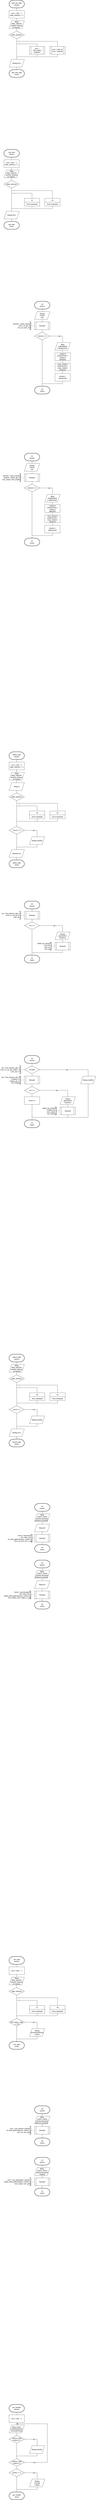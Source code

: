 <mxfile version="21.3.7" type="device">
  <diagram name="Страница 1" id="StkmH8oeImfY_7Es-par">
    <mxGraphModel dx="1694" dy="964" grid="0" gridSize="10" guides="1" tooltips="1" connect="1" arrows="1" fold="1" page="1" pageScale="1" pageWidth="827" pageHeight="1169" math="0" shadow="0">
      <root>
        <mxCell id="0" />
        <mxCell id="1" parent="0" />
        <mxCell id="JhIx8mHL2-GpesZcl8-n-1" value="add_new_data&lt;br&gt;начало" style="strokeWidth=2;html=1;shape=mxgraph.flowchart.terminator;whiteSpace=wrap;" parent="1" vertex="1">
          <mxGeometry x="80" y="40" width="120" height="60" as="geometry" />
        </mxCell>
        <mxCell id="JhIx8mHL2-GpesZcl8-n-2" value="" style="endArrow=none;html=1;rounded=0;edgeStyle=orthogonalEdgeStyle;entryX=0.5;entryY=1;entryDx=0;entryDy=0;entryPerimeter=0;exitX=0.5;exitY=0;exitDx=0;exitDy=0;exitPerimeter=0;" parent="1" source="JhIx8mHL2-GpesZcl8-n-3" target="JhIx8mHL2-GpesZcl8-n-1" edge="1">
          <mxGeometry width="50" height="50" relative="1" as="geometry">
            <mxPoint x="140" y="120" as="sourcePoint" />
            <mxPoint x="140" y="120" as="targetPoint" />
            <Array as="points" />
          </mxGeometry>
        </mxCell>
        <mxCell id="JhIx8mHL2-GpesZcl8-n-3" value="error = {OK, &quot; &quot;}&lt;br&gt;table_selection = -1" style="rounded=0;whiteSpace=wrap;html=1;" parent="1" vertex="1">
          <mxGeometry x="80" y="120" width="120" height="60" as="geometry" />
        </mxCell>
        <mxCell id="JhIx8mHL2-GpesZcl8-n-4" value="" style="endArrow=none;html=1;rounded=0;edgeStyle=orthogonalEdgeStyle;entryX=0.5;entryY=1;entryDx=0;entryDy=0;exitX=0.5;exitY=0;exitDx=0;exitDy=0;" parent="1" source="HGsNSXi2lcbuSd29PvEi-379" target="JhIx8mHL2-GpesZcl8-n-3" edge="1">
          <mxGeometry width="50" height="50" relative="1" as="geometry">
            <mxPoint x="140" y="200" as="sourcePoint" />
            <mxPoint x="190" y="210" as="targetPoint" />
            <Array as="points" />
          </mxGeometry>
        </mxCell>
        <mxCell id="JhIx8mHL2-GpesZcl8-n-6" value="" style="endArrow=none;html=1;rounded=0;edgeStyle=orthogonalEdgeStyle;entryX=0.5;entryY=1;entryDx=0;entryDy=0;exitX=0.5;exitY=0;exitDx=0;exitDy=0;" parent="1" source="JhIx8mHL2-GpesZcl8-n-7" target="HGsNSXi2lcbuSd29PvEi-379" edge="1">
          <mxGeometry width="50" height="50" relative="1" as="geometry">
            <mxPoint x="140" y="280" as="sourcePoint" />
            <mxPoint x="140" y="260" as="targetPoint" />
            <Array as="points" />
          </mxGeometry>
        </mxCell>
        <mxCell id="JhIx8mHL2-GpesZcl8-n-7" value="table_selection" style="rhombus;whiteSpace=wrap;html=1;" parent="1" vertex="1">
          <mxGeometry x="80" y="280" width="120" height="60" as="geometry" />
        </mxCell>
        <mxCell id="JhIx8mHL2-GpesZcl8-n-8" value="" style="endArrow=none;html=1;rounded=0;edgeStyle=orthogonalEdgeStyle;entryX=0.5;entryY=1;entryDx=0;entryDy=0;exitX=0.5;exitY=0;exitDx=0;exitDy=0;" parent="1" source="JhIx8mHL2-GpesZcl8-n-16" target="JhIx8mHL2-GpesZcl8-n-7" edge="1">
          <mxGeometry width="50" height="50" relative="1" as="geometry">
            <mxPoint x="140" y="360" as="sourcePoint" />
            <mxPoint x="180" y="380" as="targetPoint" />
            <Array as="points" />
          </mxGeometry>
        </mxCell>
        <mxCell id="JhIx8mHL2-GpesZcl8-n-12" value="error = add_engine&lt;br&gt;(engines)" style="shape=process;whiteSpace=wrap;html=1;backgroundOutline=1;" parent="1" vertex="1">
          <mxGeometry x="240" y="400" width="120" height="60" as="geometry" />
        </mxCell>
        <mxCell id="JhIx8mHL2-GpesZcl8-n-13" value="" style="endArrow=none;html=1;rounded=0;edgeStyle=orthogonalEdgeStyle;entryX=0.5;entryY=1;entryDx=0;entryDy=0;exitX=0.5;exitY=0;exitDx=0;exitDy=0;" parent="1" source="JhIx8mHL2-GpesZcl8-n-16" target="JhIx8mHL2-GpesZcl8-n-12" edge="1">
          <mxGeometry width="50" height="50" relative="1" as="geometry">
            <mxPoint x="460" y="500" as="sourcePoint" />
            <mxPoint x="470" y="490" as="targetPoint" />
            <Array as="points">
              <mxPoint x="140" y="480" />
              <mxPoint x="300" y="480" />
            </Array>
          </mxGeometry>
        </mxCell>
        <mxCell id="JhIx8mHL2-GpesZcl8-n-14" value="error = add_car&lt;br&gt;(cars, *engines)" style="shape=process;whiteSpace=wrap;html=1;backgroundOutline=1;" parent="1" vertex="1">
          <mxGeometry x="400" y="400" width="120" height="60" as="geometry" />
        </mxCell>
        <mxCell id="JhIx8mHL2-GpesZcl8-n-15" value="" style="endArrow=none;html=1;rounded=0;edgeStyle=orthogonalEdgeStyle;entryX=0.5;entryY=1;entryDx=0;entryDy=0;exitX=0.5;exitY=0;exitDx=0;exitDy=0;" parent="1" source="JhIx8mHL2-GpesZcl8-n-16" target="JhIx8mHL2-GpesZcl8-n-14" edge="1">
          <mxGeometry width="50" height="50" relative="1" as="geometry">
            <mxPoint x="620" y="500" as="sourcePoint" />
            <mxPoint x="630" y="490" as="targetPoint" />
            <Array as="points">
              <mxPoint x="140" y="480" />
              <mxPoint x="460" y="480" />
            </Array>
          </mxGeometry>
        </mxCell>
        <mxCell id="JhIx8mHL2-GpesZcl8-n-16" value="Вывод error" style="shape=parallelogram;perimeter=parallelogramPerimeter;whiteSpace=wrap;html=1;fixedSize=1;" parent="1" vertex="1">
          <mxGeometry x="80" y="500" width="120" height="60" as="geometry" />
        </mxCell>
        <mxCell id="JhIx8mHL2-GpesZcl8-n-17" value="" style="endArrow=none;html=1;rounded=0;edgeStyle=orthogonalEdgeStyle;entryX=0.5;entryY=1;entryDx=0;entryDy=0;exitX=0.5;exitY=0;exitDx=0;exitDy=0;exitPerimeter=0;" parent="1" source="JhIx8mHL2-GpesZcl8-n-18" target="JhIx8mHL2-GpesZcl8-n-16" edge="1">
          <mxGeometry width="50" height="50" relative="1" as="geometry">
            <mxPoint x="140" y="580" as="sourcePoint" />
            <mxPoint x="150" y="650" as="targetPoint" />
            <Array as="points" />
          </mxGeometry>
        </mxCell>
        <mxCell id="JhIx8mHL2-GpesZcl8-n-18" value="add_new_data&lt;br style=&quot;border-color: var(--border-color);&quot;&gt;конец" style="strokeWidth=2;html=1;shape=mxgraph.flowchart.terminator;whiteSpace=wrap;" parent="1" vertex="1">
          <mxGeometry x="80" y="580" width="120" height="60" as="geometry" />
        </mxCell>
        <mxCell id="JhIx8mHL2-GpesZcl8-n-21" value="2" style="endArrow=none;html=1;rounded=0;edgeStyle=orthogonalEdgeStyle;entryX=0.5;entryY=1;entryDx=0;entryDy=0;exitX=0.5;exitY=0;exitDx=0;exitDy=0;" parent="1" source="JhIx8mHL2-GpesZcl8-n-12" target="JhIx8mHL2-GpesZcl8-n-7" edge="1">
          <mxGeometry x="0.455" width="50" height="50" relative="1" as="geometry">
            <mxPoint x="380" y="360" as="sourcePoint" />
            <mxPoint x="430" y="310" as="targetPoint" />
            <Array as="points">
              <mxPoint x="300" y="380" />
              <mxPoint x="140" y="380" />
            </Array>
            <mxPoint as="offset" />
          </mxGeometry>
        </mxCell>
        <mxCell id="JhIx8mHL2-GpesZcl8-n-22" value="1" style="endArrow=none;html=1;rounded=0;edgeStyle=orthogonalEdgeStyle;entryX=0.5;entryY=1;entryDx=0;entryDy=0;exitX=0.5;exitY=0;exitDx=0;exitDy=0;" parent="1" source="JhIx8mHL2-GpesZcl8-n-14" target="JhIx8mHL2-GpesZcl8-n-7" edge="1">
          <mxGeometry x="0.789" width="50" height="50" relative="1" as="geometry">
            <mxPoint x="390" y="370" as="sourcePoint" />
            <mxPoint x="440" y="320" as="targetPoint" />
            <Array as="points">
              <mxPoint x="460" y="360" />
              <mxPoint x="140" y="360" />
            </Array>
            <mxPoint as="offset" />
          </mxGeometry>
        </mxCell>
        <mxCell id="JhIx8mHL2-GpesZcl8-n-25" value="edit_data&lt;br&gt;начало" style="strokeWidth=2;html=1;shape=mxgraph.flowchart.terminator;whiteSpace=wrap;" parent="1" vertex="1">
          <mxGeometry x="40" y="1200" width="120" height="60" as="geometry" />
        </mxCell>
        <mxCell id="JhIx8mHL2-GpesZcl8-n-26" value="" style="endArrow=none;html=1;rounded=0;edgeStyle=orthogonalEdgeStyle;entryX=0.5;entryY=1;entryDx=0;entryDy=0;entryPerimeter=0;exitX=0.5;exitY=0;exitDx=0;exitDy=0;exitPerimeter=0;" parent="1" source="JhIx8mHL2-GpesZcl8-n-27" target="JhIx8mHL2-GpesZcl8-n-25" edge="1">
          <mxGeometry width="50" height="50" relative="1" as="geometry">
            <mxPoint x="100" y="1280" as="sourcePoint" />
            <mxPoint x="100" y="1280" as="targetPoint" />
            <Array as="points" />
          </mxGeometry>
        </mxCell>
        <mxCell id="JhIx8mHL2-GpesZcl8-n-27" value="error = {OK, &quot; &quot;}&lt;br&gt;table_selection = -1" style="rounded=0;whiteSpace=wrap;html=1;" parent="1" vertex="1">
          <mxGeometry x="40" y="1280" width="120" height="60" as="geometry" />
        </mxCell>
        <mxCell id="JhIx8mHL2-GpesZcl8-n-28" value="" style="endArrow=none;html=1;rounded=0;edgeStyle=orthogonalEdgeStyle;entryX=0.5;entryY=1;entryDx=0;entryDy=0;exitX=0.5;exitY=0;exitDx=0;exitDy=0;" parent="1" source="HGsNSXi2lcbuSd29PvEi-377" target="JhIx8mHL2-GpesZcl8-n-27" edge="1">
          <mxGeometry width="50" height="50" relative="1" as="geometry">
            <mxPoint x="100" y="1360" as="sourcePoint" />
            <mxPoint x="150" y="1370" as="targetPoint" />
            <Array as="points" />
          </mxGeometry>
        </mxCell>
        <mxCell id="JhIx8mHL2-GpesZcl8-n-30" value="" style="endArrow=none;html=1;rounded=0;edgeStyle=orthogonalEdgeStyle;entryX=0.5;entryY=1;entryDx=0;entryDy=0;exitX=0.5;exitY=0;exitDx=0;exitDy=0;" parent="1" source="JhIx8mHL2-GpesZcl8-n-31" target="HGsNSXi2lcbuSd29PvEi-377" edge="1">
          <mxGeometry width="50" height="50" relative="1" as="geometry">
            <mxPoint x="100" y="1440" as="sourcePoint" />
            <mxPoint x="100" y="1420" as="targetPoint" />
            <Array as="points" />
          </mxGeometry>
        </mxCell>
        <mxCell id="JhIx8mHL2-GpesZcl8-n-31" value="table_selection" style="rhombus;whiteSpace=wrap;html=1;" parent="1" vertex="1">
          <mxGeometry x="40" y="1440" width="120" height="60" as="geometry" />
        </mxCell>
        <mxCell id="JhIx8mHL2-GpesZcl8-n-32" value="" style="endArrow=none;html=1;rounded=0;edgeStyle=orthogonalEdgeStyle;entryX=0.5;entryY=1;entryDx=0;entryDy=0;exitX=0.5;exitY=0;exitDx=0;exitDy=0;" parent="1" source="JhIx8mHL2-GpesZcl8-n-39" target="JhIx8mHL2-GpesZcl8-n-31" edge="1">
          <mxGeometry width="50" height="50" relative="1" as="geometry">
            <mxPoint x="100" y="1520" as="sourcePoint" />
            <mxPoint x="140" y="1540" as="targetPoint" />
            <Array as="points" />
          </mxGeometry>
        </mxCell>
        <mxCell id="JhIx8mHL2-GpesZcl8-n-36" value="" style="endArrow=none;html=1;rounded=0;edgeStyle=orthogonalEdgeStyle;entryX=0.5;entryY=1;entryDx=0;entryDy=0;exitX=0.5;exitY=0;exitDx=0;exitDy=0;" parent="1" source="JhIx8mHL2-GpesZcl8-n-39" target="JhIx8mHL2-GpesZcl8-n-79" edge="1">
          <mxGeometry width="50" height="50" relative="1" as="geometry">
            <mxPoint x="420" y="1660" as="sourcePoint" />
            <mxPoint x="420" y="1640" as="targetPoint" />
            <Array as="points">
              <mxPoint x="100" y="1660" />
              <mxPoint x="260" y="1660" />
            </Array>
          </mxGeometry>
        </mxCell>
        <mxCell id="JhIx8mHL2-GpesZcl8-n-38" value="" style="endArrow=none;html=1;rounded=0;edgeStyle=orthogonalEdgeStyle;entryX=0.5;entryY=1;entryDx=0;entryDy=0;exitX=0.5;exitY=0;exitDx=0;exitDy=0;" parent="1" source="JhIx8mHL2-GpesZcl8-n-39" target="JhIx8mHL2-GpesZcl8-n-76" edge="1">
          <mxGeometry width="50" height="50" relative="1" as="geometry">
            <mxPoint x="580" y="1660" as="sourcePoint" />
            <mxPoint x="700" y="1640" as="targetPoint" />
            <Array as="points">
              <mxPoint x="100" y="1660" />
              <mxPoint x="420" y="1660" />
            </Array>
          </mxGeometry>
        </mxCell>
        <mxCell id="JhIx8mHL2-GpesZcl8-n-39" value="Вывод error" style="shape=parallelogram;perimeter=parallelogramPerimeter;whiteSpace=wrap;html=1;fixedSize=1;" parent="1" vertex="1">
          <mxGeometry x="40" y="1680" width="120" height="60" as="geometry" />
        </mxCell>
        <mxCell id="JhIx8mHL2-GpesZcl8-n-40" value="" style="endArrow=none;html=1;rounded=0;edgeStyle=orthogonalEdgeStyle;entryX=0.5;entryY=1;entryDx=0;entryDy=0;exitX=0.5;exitY=0;exitDx=0;exitDy=0;exitPerimeter=0;" parent="1" source="JhIx8mHL2-GpesZcl8-n-41" target="JhIx8mHL2-GpesZcl8-n-39" edge="1">
          <mxGeometry width="50" height="50" relative="1" as="geometry">
            <mxPoint x="100" y="1800" as="sourcePoint" />
            <mxPoint x="110" y="1870" as="targetPoint" />
            <Array as="points" />
          </mxGeometry>
        </mxCell>
        <mxCell id="JhIx8mHL2-GpesZcl8-n-41" value="edit_data&lt;br style=&quot;border-color: var(--border-color);&quot;&gt;конец" style="strokeWidth=2;html=1;shape=mxgraph.flowchart.terminator;whiteSpace=wrap;" parent="1" vertex="1">
          <mxGeometry x="40" y="1760" width="120" height="60" as="geometry" />
        </mxCell>
        <mxCell id="JhIx8mHL2-GpesZcl8-n-43" value="2" style="endArrow=none;html=1;rounded=0;edgeStyle=orthogonalEdgeStyle;entryX=0.5;entryY=1;entryDx=0;entryDy=0;exitX=0.5;exitY=0;exitDx=0;exitDy=0;" parent="1" source="JhIx8mHL2-GpesZcl8-n-78" target="JhIx8mHL2-GpesZcl8-n-31" edge="1">
          <mxGeometry x="0.5" width="50" height="50" relative="1" as="geometry">
            <mxPoint x="420" y="1580" as="sourcePoint" />
            <mxPoint x="390" y="1470" as="targetPoint" />
            <Array as="points">
              <mxPoint x="260" y="1540" />
              <mxPoint x="100" y="1540" />
            </Array>
            <mxPoint as="offset" />
          </mxGeometry>
        </mxCell>
        <mxCell id="JhIx8mHL2-GpesZcl8-n-44" value="1" style="endArrow=none;html=1;rounded=0;edgeStyle=orthogonalEdgeStyle;entryX=0.5;entryY=1;entryDx=0;entryDy=0;exitX=0.5;exitY=0;exitDx=0;exitDy=0;" parent="1" source="JhIx8mHL2-GpesZcl8-n-75" target="JhIx8mHL2-GpesZcl8-n-31" edge="1">
          <mxGeometry x="0.8" width="50" height="50" relative="1" as="geometry">
            <mxPoint x="580" y="1580" as="sourcePoint" />
            <mxPoint x="400" y="1480" as="targetPoint" />
            <Array as="points">
              <mxPoint x="420" y="1520" />
              <mxPoint x="100" y="1520" />
            </Array>
            <mxPoint as="offset" />
          </mxGeometry>
        </mxCell>
        <mxCell id="JhIx8mHL2-GpesZcl8-n-54" value="" style="endArrow=none;html=1;rounded=0;edgeStyle=orthogonalEdgeStyle;entryX=0.5;entryY=1;entryDx=0;entryDy=0;exitX=0.5;exitY=0;exitDx=0;exitDy=0;" parent="1" source="JhIx8mHL2-GpesZcl8-n-55" target="HGsNSXi2lcbuSd29PvEi-375" edge="1">
          <mxGeometry width="50" height="50" relative="1" as="geometry">
            <mxPoint x="340" y="2540" as="sourcePoint" />
            <mxPoint x="340" y="2520" as="targetPoint" />
            <Array as="points" />
          </mxGeometry>
        </mxCell>
        <mxCell id="JhIx8mHL2-GpesZcl8-n-55" value="Функция" style="shape=process;whiteSpace=wrap;html=1;backgroundOutline=1;" parent="1" vertex="1">
          <mxGeometry x="280" y="2540" width="120" height="60" as="geometry" />
        </mxCell>
        <mxCell id="JhIx8mHL2-GpesZcl8-n-56" value="" style="endArrow=none;html=1;rounded=0;edgeStyle=orthogonalEdgeStyle;entryX=0.5;entryY=1;entryDx=0;entryDy=0;exitX=0.5;exitY=0;exitDx=0;exitDy=0;" parent="1" source="JhIx8mHL2-GpesZcl8-n-59" target="JhIx8mHL2-GpesZcl8-n-55" edge="1">
          <mxGeometry width="50" height="50" relative="1" as="geometry">
            <mxPoint x="340" y="2620" as="sourcePoint" />
            <mxPoint x="350" y="2610" as="targetPoint" />
            <Array as="points" />
          </mxGeometry>
        </mxCell>
        <mxCell id="JhIx8mHL2-GpesZcl8-n-57" value="element = select_element&lt;br&gt;(cars, car_get_id,&lt;br&gt;next_car, print_car)" style="strokeWidth=2;html=1;shape=mxgraph.flowchart.annotation_1;align=right;pointerEvents=1;direction=west;" parent="1" vertex="1">
          <mxGeometry x="240" y="2540" width="10" height="60" as="geometry" />
        </mxCell>
        <mxCell id="JhIx8mHL2-GpesZcl8-n-58" value="" style="endArrow=none;dashed=1;html=1;rounded=0;edgeStyle=orthogonalEdgeStyle;exitX=0;exitY=0.5;exitDx=0;exitDy=0;exitPerimeter=0;entryX=0;entryY=0.5;entryDx=0;entryDy=0;" parent="1" source="JhIx8mHL2-GpesZcl8-n-57" target="JhIx8mHL2-GpesZcl8-n-55" edge="1">
          <mxGeometry width="50" height="50" relative="1" as="geometry">
            <mxPoint x="310" y="2650" as="sourcePoint" />
            <mxPoint x="280" y="2570" as="targetPoint" />
            <Array as="points" />
          </mxGeometry>
        </mxCell>
        <mxCell id="JhIx8mHL2-GpesZcl8-n-59" value="element != 0" style="rhombus;whiteSpace=wrap;html=1;" parent="1" vertex="1">
          <mxGeometry x="280" y="2620" width="120" height="60" as="geometry" />
        </mxCell>
        <mxCell id="JhIx8mHL2-GpesZcl8-n-60" value="" style="endArrow=none;html=1;rounded=0;edgeStyle=orthogonalEdgeStyle;entryX=0.5;entryY=1;entryDx=0;entryDy=0;exitX=0.5;exitY=0;exitDx=0;exitDy=0;exitPerimeter=0;" parent="1" source="JhIx8mHL2-GpesZcl8-n-73" target="JhIx8mHL2-GpesZcl8-n-59" edge="1">
          <mxGeometry width="50" height="50" relative="1" as="geometry">
            <mxPoint x="340" y="2700" as="sourcePoint" />
            <mxPoint x="380" y="2720" as="targetPoint" />
            <Array as="points" />
          </mxGeometry>
        </mxCell>
        <mxCell id="JhIx8mHL2-GpesZcl8-n-61" value="Да" style="endArrow=none;html=1;rounded=0;edgeStyle=orthogonalEdgeStyle;entryX=1;entryY=0.5;entryDx=0;entryDy=0;exitX=0.5;exitY=0;exitDx=0;exitDy=0;" parent="1" source="HGsNSXi2lcbuSd29PvEi-376" target="JhIx8mHL2-GpesZcl8-n-59" edge="1">
          <mxGeometry width="50" height="50" relative="1" as="geometry">
            <mxPoint x="500" y="2700" as="sourcePoint" />
            <mxPoint x="480" y="2680" as="targetPoint" />
            <Array as="points">
              <mxPoint x="500" y="2650" />
            </Array>
          </mxGeometry>
        </mxCell>
        <mxCell id="JhIx8mHL2-GpesZcl8-n-63" value="" style="endArrow=none;html=1;rounded=0;edgeStyle=orthogonalEdgeStyle;exitX=0.5;exitY=0;exitDx=0;exitDy=0;entryX=0.5;entryY=1;entryDx=0;entryDy=0;" parent="1" source="YE-uRL6-OSMULe9818au-1" target="HGsNSXi2lcbuSd29PvEi-376" edge="1">
          <mxGeometry width="50" height="50" relative="1" as="geometry">
            <mxPoint x="500" y="2780" as="sourcePoint" />
            <mxPoint x="500" y="2760" as="targetPoint" />
            <Array as="points" />
          </mxGeometry>
        </mxCell>
        <mxCell id="JhIx8mHL2-GpesZcl8-n-65" value="" style="endArrow=none;html=1;rounded=0;edgeStyle=orthogonalEdgeStyle;entryX=0.5;entryY=1;entryDx=0;entryDy=0;exitX=0.5;exitY=0;exitDx=0;exitDy=0;" parent="1" source="YE-uRL6-OSMULe9818au-2" target="YE-uRL6-OSMULe9818au-1" edge="1">
          <mxGeometry width="50" height="50" relative="1" as="geometry">
            <mxPoint x="500" y="2860" as="sourcePoint" />
            <mxPoint x="500" y="2840" as="targetPoint" />
            <Array as="points" />
          </mxGeometry>
        </mxCell>
        <mxCell id="JhIx8mHL2-GpesZcl8-n-67" value="" style="endArrow=none;html=1;rounded=0;edgeStyle=orthogonalEdgeStyle;entryX=0.5;entryY=1;entryDx=0;entryDy=0;exitX=0.5;exitY=0;exitDx=0;exitDy=0;" parent="1" source="z_R6iYOtUjvNi9P7b_V1-22" target="YE-uRL6-OSMULe9818au-2" edge="1">
          <mxGeometry width="50" height="50" relative="1" as="geometry">
            <mxPoint x="500" y="2940" as="sourcePoint" />
            <mxPoint x="500" y="2920" as="targetPoint" />
            <Array as="points" />
          </mxGeometry>
        </mxCell>
        <mxCell id="JhIx8mHL2-GpesZcl8-n-68" value="А0&lt;br&gt;начало" style="strokeWidth=2;html=1;shape=mxgraph.flowchart.terminator;whiteSpace=wrap;" parent="1" vertex="1">
          <mxGeometry x="280" y="2380" width="120" height="60" as="geometry" />
        </mxCell>
        <mxCell id="JhIx8mHL2-GpesZcl8-n-69" value="" style="endArrow=none;html=1;rounded=0;edgeStyle=orthogonalEdgeStyle;entryX=0.5;entryY=1;entryDx=0;entryDy=0;entryPerimeter=0;exitX=0.5;exitY=0;exitDx=0;exitDy=0;" parent="1" source="HGsNSXi2lcbuSd29PvEi-375" target="JhIx8mHL2-GpesZcl8-n-68" edge="1">
          <mxGeometry width="50" height="50" relative="1" as="geometry">
            <mxPoint x="340" y="2460" as="sourcePoint" />
            <mxPoint x="340" y="2460" as="targetPoint" />
            <Array as="points" />
          </mxGeometry>
        </mxCell>
        <mxCell id="JhIx8mHL2-GpesZcl8-n-73" value="А0&lt;br&gt;конец" style="strokeWidth=2;html=1;shape=mxgraph.flowchart.terminator;whiteSpace=wrap;" parent="1" vertex="1">
          <mxGeometry x="280" y="3040" width="120" height="60" as="geometry" />
        </mxCell>
        <mxCell id="JhIx8mHL2-GpesZcl8-n-75" value="А0" style="rounded=0;whiteSpace=wrap;html=1;" parent="1" vertex="1">
          <mxGeometry x="360" y="1580" width="120" height="30" as="geometry" />
        </mxCell>
        <mxCell id="JhIx8mHL2-GpesZcl8-n-76" value="Блок операций" style="rounded=0;whiteSpace=wrap;html=1;" parent="1" vertex="1">
          <mxGeometry x="360" y="1610" width="120" height="30" as="geometry" />
        </mxCell>
        <mxCell id="JhIx8mHL2-GpesZcl8-n-78" value="А1" style="rounded=0;whiteSpace=wrap;html=1;" parent="1" vertex="1">
          <mxGeometry x="200" y="1580" width="120" height="30" as="geometry" />
        </mxCell>
        <mxCell id="JhIx8mHL2-GpesZcl8-n-79" value="Блок операций" style="rounded=0;whiteSpace=wrap;html=1;" parent="1" vertex="1">
          <mxGeometry x="200" y="1610" width="120" height="30" as="geometry" />
        </mxCell>
        <mxCell id="JhIx8mHL2-GpesZcl8-n-128" value="delete_data&lt;br&gt;начало" style="strokeWidth=2;html=1;shape=mxgraph.flowchart.terminator;whiteSpace=wrap;" parent="1" vertex="1">
          <mxGeometry x="80" y="5880" width="120" height="60" as="geometry" />
        </mxCell>
        <mxCell id="JhIx8mHL2-GpesZcl8-n-129" value="" style="endArrow=none;html=1;rounded=0;edgeStyle=orthogonalEdgeStyle;entryX=0.5;entryY=1;entryDx=0;entryDy=0;entryPerimeter=0;exitX=0.5;exitY=0;exitDx=0;exitDy=0;" parent="1" source="JhIx8mHL2-GpesZcl8-n-130" target="JhIx8mHL2-GpesZcl8-n-128" edge="1">
          <mxGeometry width="50" height="50" relative="1" as="geometry">
            <mxPoint x="140" y="5960" as="sourcePoint" />
            <mxPoint x="140" y="5960" as="targetPoint" />
            <Array as="points" />
          </mxGeometry>
        </mxCell>
        <mxCell id="JhIx8mHL2-GpesZcl8-n-130" value="error = {OK, &quot; &quot;}&lt;br&gt;table_selection = -1" style="rounded=0;whiteSpace=wrap;html=1;" parent="1" vertex="1">
          <mxGeometry x="80" y="5960" width="120" height="60" as="geometry" />
        </mxCell>
        <mxCell id="JhIx8mHL2-GpesZcl8-n-131" value="" style="endArrow=none;html=1;rounded=0;edgeStyle=orthogonalEdgeStyle;entryX=0.5;entryY=1;entryDx=0;entryDy=0;exitX=0.5;exitY=0;exitDx=0;exitDy=0;" parent="1" source="HGsNSXi2lcbuSd29PvEi-370" target="JhIx8mHL2-GpesZcl8-n-130" edge="1">
          <mxGeometry width="50" height="50" relative="1" as="geometry">
            <mxPoint x="140" y="6040" as="sourcePoint" />
            <mxPoint x="190" y="6050" as="targetPoint" />
            <Array as="points" />
          </mxGeometry>
        </mxCell>
        <mxCell id="JhIx8mHL2-GpesZcl8-n-133" value="" style="endArrow=none;html=1;rounded=0;edgeStyle=orthogonalEdgeStyle;entryX=0.5;entryY=1;entryDx=0;entryDy=0;exitX=0.5;exitY=0;exitDx=0;exitDy=0;" parent="1" source="JhIx8mHL2-GpesZcl8-n-134" target="HGsNSXi2lcbuSd29PvEi-370" edge="1">
          <mxGeometry width="50" height="50" relative="1" as="geometry">
            <mxPoint x="140" y="6120" as="sourcePoint" />
            <mxPoint x="140" y="6100" as="targetPoint" />
            <Array as="points">
              <mxPoint x="140" y="6110" />
              <mxPoint x="140" y="6110" />
            </Array>
          </mxGeometry>
        </mxCell>
        <mxCell id="JhIx8mHL2-GpesZcl8-n-134" value="Ввод id" style="shape=parallelogram;perimeter=parallelogramPerimeter;whiteSpace=wrap;html=1;fixedSize=1;" parent="1" vertex="1">
          <mxGeometry x="80" y="6120" width="120" height="60" as="geometry" />
        </mxCell>
        <mxCell id="JhIx8mHL2-GpesZcl8-n-135" value="" style="endArrow=none;html=1;rounded=0;edgeStyle=orthogonalEdgeStyle;entryX=0.5;entryY=1;entryDx=0;entryDy=0;" parent="1" target="JhIx8mHL2-GpesZcl8-n-134" edge="1">
          <mxGeometry width="50" height="50" relative="1" as="geometry">
            <mxPoint x="140" y="6200" as="sourcePoint" />
            <mxPoint x="150" y="6270" as="targetPoint" />
            <Array as="points">
              <mxPoint x="140" y="6190" />
              <mxPoint x="140" y="6190" />
            </Array>
          </mxGeometry>
        </mxCell>
        <mxCell id="JhIx8mHL2-GpesZcl8-n-136" value="table_selection" style="rhombus;whiteSpace=wrap;html=1;" parent="1" vertex="1">
          <mxGeometry x="80" y="6200" width="120" height="60" as="geometry" />
        </mxCell>
        <mxCell id="HGsNSXi2lcbuSd29PvEi-1" value="" style="endArrow=none;html=1;rounded=0;edgeStyle=orthogonalEdgeStyle;entryX=0.5;entryY=1;entryDx=0;entryDy=0;exitX=0.5;exitY=0;exitDx=0;exitDy=0;" parent="1" edge="1">
          <mxGeometry width="50" height="50" relative="1" as="geometry">
            <mxPoint x="140" y="6480" as="sourcePoint" />
            <mxPoint x="140" y="6260" as="targetPoint" />
            <Array as="points" />
          </mxGeometry>
        </mxCell>
        <mxCell id="HGsNSXi2lcbuSd29PvEi-3" value="" style="endArrow=none;html=1;rounded=0;edgeStyle=orthogonalEdgeStyle;entryX=0.5;entryY=1;entryDx=0;entryDy=0;exitX=0.5;exitY=0;exitDx=0;exitDy=0;exitPerimeter=0;" parent="1" source="HGsNSXi2lcbuSd29PvEi-14" target="HGsNSXi2lcbuSd29PvEi-11" edge="1">
          <mxGeometry width="50" height="50" relative="1" as="geometry">
            <mxPoint x="140" y="6480" as="sourcePoint" />
            <mxPoint x="460" y="6400" as="targetPoint" />
            <Array as="points">
              <mxPoint x="140" y="6420" />
              <mxPoint x="300" y="6420" />
            </Array>
          </mxGeometry>
        </mxCell>
        <mxCell id="HGsNSXi2lcbuSd29PvEi-4" value="" style="endArrow=none;html=1;rounded=0;edgeStyle=orthogonalEdgeStyle;entryX=0.5;entryY=1;entryDx=0;entryDy=0;exitX=0.5;exitY=0;exitDx=0;exitDy=0;" parent="1" source="HGsNSXi2lcbuSd29PvEi-14" target="HGsNSXi2lcbuSd29PvEi-9" edge="1">
          <mxGeometry width="50" height="50" relative="1" as="geometry">
            <mxPoint x="140" y="6480" as="sourcePoint" />
            <mxPoint x="740" y="6400" as="targetPoint" />
            <Array as="points">
              <mxPoint x="140" y="6420" />
              <mxPoint x="460" y="6420" />
            </Array>
          </mxGeometry>
        </mxCell>
        <mxCell id="HGsNSXi2lcbuSd29PvEi-6" value="2" style="endArrow=none;html=1;rounded=0;edgeStyle=orthogonalEdgeStyle;entryX=0.5;entryY=1;entryDx=0;entryDy=0;exitX=0.5;exitY=0;exitDx=0;exitDy=0;" parent="1" source="HGsNSXi2lcbuSd29PvEi-10" target="JhIx8mHL2-GpesZcl8-n-136" edge="1">
          <mxGeometry x="0.5" width="50" height="50" relative="1" as="geometry">
            <mxPoint x="460" y="6340" as="sourcePoint" />
            <mxPoint x="140" y="6260" as="targetPoint" />
            <Array as="points">
              <mxPoint x="300" y="6300" />
              <mxPoint x="140" y="6300" />
            </Array>
            <mxPoint as="offset" />
          </mxGeometry>
        </mxCell>
        <mxCell id="HGsNSXi2lcbuSd29PvEi-7" value="1" style="endArrow=none;html=1;rounded=0;edgeStyle=orthogonalEdgeStyle;exitX=0.5;exitY=0;exitDx=0;exitDy=0;entryX=0.5;entryY=1;entryDx=0;entryDy=0;" parent="1" source="HGsNSXi2lcbuSd29PvEi-8" target="JhIx8mHL2-GpesZcl8-n-136" edge="1">
          <mxGeometry x="0.8" width="50" height="50" relative="1" as="geometry">
            <mxPoint x="620" y="6340" as="sourcePoint" />
            <mxPoint x="140" y="6260" as="targetPoint" />
            <Array as="points">
              <mxPoint x="460" y="6280" />
              <mxPoint x="140" y="6280" />
            </Array>
            <mxPoint as="offset" />
          </mxGeometry>
        </mxCell>
        <mxCell id="HGsNSXi2lcbuSd29PvEi-8" value="А2" style="rounded=0;whiteSpace=wrap;html=1;" parent="1" vertex="1">
          <mxGeometry x="400" y="6340" width="120" height="30" as="geometry" />
        </mxCell>
        <mxCell id="HGsNSXi2lcbuSd29PvEi-9" value="Блок операций" style="rounded=0;whiteSpace=wrap;html=1;" parent="1" vertex="1">
          <mxGeometry x="400" y="6370" width="120" height="30" as="geometry" />
        </mxCell>
        <mxCell id="HGsNSXi2lcbuSd29PvEi-10" value="А3" style="rounded=0;whiteSpace=wrap;html=1;" parent="1" vertex="1">
          <mxGeometry x="240" y="6340" width="120" height="30" as="geometry" />
        </mxCell>
        <mxCell id="HGsNSXi2lcbuSd29PvEi-11" value="Блок операций" style="rounded=0;whiteSpace=wrap;html=1;" parent="1" vertex="1">
          <mxGeometry x="240" y="6370" width="120" height="30" as="geometry" />
        </mxCell>
        <mxCell id="HGsNSXi2lcbuSd29PvEi-14" value="found == 0" style="rhombus;whiteSpace=wrap;html=1;" parent="1" vertex="1">
          <mxGeometry x="80" y="6460" width="120" height="60" as="geometry" />
        </mxCell>
        <mxCell id="HGsNSXi2lcbuSd29PvEi-15" value="" style="endArrow=none;html=1;rounded=0;edgeStyle=orthogonalEdgeStyle;entryX=0.5;entryY=1;entryDx=0;entryDy=0;exitX=0.5;exitY=0;exitDx=0;exitDy=0;" parent="1" source="HGsNSXi2lcbuSd29PvEi-21" target="HGsNSXi2lcbuSd29PvEi-14" edge="1">
          <mxGeometry width="50" height="50" relative="1" as="geometry">
            <mxPoint x="140" y="6540" as="sourcePoint" />
            <mxPoint x="180" y="6560" as="targetPoint" />
            <Array as="points" />
          </mxGeometry>
        </mxCell>
        <mxCell id="HGsNSXi2lcbuSd29PvEi-16" value="Да" style="endArrow=none;html=1;rounded=0;edgeStyle=orthogonalEdgeStyle;entryX=1;entryY=0.5;entryDx=0;entryDy=0;exitX=0.5;exitY=0;exitDx=0;exitDy=0;" parent="1" source="HGsNSXi2lcbuSd29PvEi-19" target="HGsNSXi2lcbuSd29PvEi-14" edge="1">
          <mxGeometry width="50" height="50" relative="1" as="geometry">
            <mxPoint x="300" y="6540" as="sourcePoint" />
            <mxPoint x="280" y="6520" as="targetPoint" />
            <Array as="points">
              <mxPoint x="300" y="6490" />
            </Array>
          </mxGeometry>
        </mxCell>
        <mxCell id="HGsNSXi2lcbuSd29PvEi-19" value="Вывод ошибки" style="shape=parallelogram;perimeter=parallelogramPerimeter;whiteSpace=wrap;html=1;fixedSize=1;" parent="1" vertex="1">
          <mxGeometry x="240" y="6540" width="120" height="60" as="geometry" />
        </mxCell>
        <mxCell id="HGsNSXi2lcbuSd29PvEi-20" value="" style="endArrow=none;html=1;rounded=0;edgeStyle=orthogonalEdgeStyle;entryX=0.5;entryY=1;entryDx=0;entryDy=0;exitX=0.5;exitY=0;exitDx=0;exitDy=0;" parent="1" source="HGsNSXi2lcbuSd29PvEi-21" target="HGsNSXi2lcbuSd29PvEi-19" edge="1">
          <mxGeometry width="50" height="50" relative="1" as="geometry">
            <mxPoint x="300" y="6620" as="sourcePoint" />
            <mxPoint x="310" y="6690" as="targetPoint" />
            <Array as="points">
              <mxPoint x="140" y="6620" />
              <mxPoint x="300" y="6620" />
            </Array>
          </mxGeometry>
        </mxCell>
        <mxCell id="HGsNSXi2lcbuSd29PvEi-21" value="Вывод error" style="shape=parallelogram;perimeter=parallelogramPerimeter;whiteSpace=wrap;html=1;fixedSize=1;" parent="1" vertex="1">
          <mxGeometry x="80" y="6640" width="120" height="60" as="geometry" />
        </mxCell>
        <mxCell id="HGsNSXi2lcbuSd29PvEi-22" value="" style="endArrow=none;html=1;rounded=0;edgeStyle=orthogonalEdgeStyle;entryX=0.5;entryY=1;entryDx=0;entryDy=0;exitX=0.5;exitY=0;exitDx=0;exitDy=0;exitPerimeter=0;" parent="1" source="HGsNSXi2lcbuSd29PvEi-23" target="HGsNSXi2lcbuSd29PvEi-21" edge="1">
          <mxGeometry width="50" height="50" relative="1" as="geometry">
            <mxPoint x="140" y="6720" as="sourcePoint" />
            <mxPoint x="150" y="6790" as="targetPoint" />
            <Array as="points" />
          </mxGeometry>
        </mxCell>
        <mxCell id="HGsNSXi2lcbuSd29PvEi-23" value="delete_data&lt;br&gt;конец" style="strokeWidth=2;html=1;shape=mxgraph.flowchart.terminator;whiteSpace=wrap;" parent="1" vertex="1">
          <mxGeometry x="80" y="6720" width="120" height="60" as="geometry" />
        </mxCell>
        <mxCell id="HGsNSXi2lcbuSd29PvEi-25" value="А2&lt;br&gt;начало" style="strokeWidth=2;html=1;shape=mxgraph.flowchart.terminator;whiteSpace=wrap;" parent="1" vertex="1">
          <mxGeometry x="200" y="7040" width="120" height="60" as="geometry" />
        </mxCell>
        <mxCell id="HGsNSXi2lcbuSd29PvEi-26" value="" style="endArrow=none;html=1;rounded=0;edgeStyle=orthogonalEdgeStyle;entryX=0.5;entryY=1;entryDx=0;entryDy=0;entryPerimeter=0;exitX=0.5;exitY=0;exitDx=0;exitDy=0;" parent="1" source="HGsNSXi2lcbuSd29PvEi-27" target="HGsNSXi2lcbuSd29PvEi-25" edge="1">
          <mxGeometry width="50" height="50" relative="1" as="geometry">
            <mxPoint x="260" y="7120" as="sourcePoint" />
            <mxPoint x="260" y="7120" as="targetPoint" />
            <Array as="points" />
          </mxGeometry>
        </mxCell>
        <mxCell id="HGsNSXi2lcbuSd29PvEi-27" value="Функция" style="shape=process;whiteSpace=wrap;html=1;backgroundOutline=1;" parent="1" vertex="1">
          <mxGeometry x="200" y="7120" width="120" height="60" as="geometry" />
        </mxCell>
        <mxCell id="HGsNSXi2lcbuSd29PvEi-28" value="" style="endArrow=none;html=1;rounded=0;edgeStyle=orthogonalEdgeStyle;entryX=0.5;entryY=1;entryDx=0;entryDy=0;exitX=0.5;exitY=0;exitDx=0;exitDy=0;" parent="1" source="HGsNSXi2lcbuSd29PvEi-31" target="HGsNSXi2lcbuSd29PvEi-27" edge="1">
          <mxGeometry width="50" height="50" relative="1" as="geometry">
            <mxPoint x="260" y="7200" as="sourcePoint" />
            <mxPoint x="270" y="7190" as="targetPoint" />
            <Array as="points" />
          </mxGeometry>
        </mxCell>
        <mxCell id="HGsNSXi2lcbuSd29PvEi-29" value="iter = find_element_with_id&amp;nbsp;&lt;br&gt;(*cars, id,&amp;nbsp;car_get_id,&amp;nbsp;&lt;br&gt;next_car)&amp;nbsp;" style="strokeWidth=2;html=1;shape=mxgraph.flowchart.annotation_1;align=right;pointerEvents=1;direction=west;" parent="1" vertex="1">
          <mxGeometry x="160" y="7120" width="10" height="60" as="geometry" />
        </mxCell>
        <mxCell id="HGsNSXi2lcbuSd29PvEi-30" value="" style="endArrow=none;dashed=1;html=1;rounded=0;edgeStyle=orthogonalEdgeStyle;exitX=0;exitY=0.5;exitDx=0;exitDy=0;exitPerimeter=0;entryX=0;entryY=0.5;entryDx=0;entryDy=0;" parent="1" source="HGsNSXi2lcbuSd29PvEi-29" target="HGsNSXi2lcbuSd29PvEi-27" edge="1">
          <mxGeometry width="50" height="50" relative="1" as="geometry">
            <mxPoint x="230" y="7230" as="sourcePoint" />
            <mxPoint x="200" y="7150" as="targetPoint" />
            <Array as="points" />
          </mxGeometry>
        </mxCell>
        <mxCell id="HGsNSXi2lcbuSd29PvEi-31" value="iter != 0" style="rhombus;whiteSpace=wrap;html=1;" parent="1" vertex="1">
          <mxGeometry x="200" y="7200" width="120" height="60" as="geometry" />
        </mxCell>
        <mxCell id="HGsNSXi2lcbuSd29PvEi-32" value="" style="endArrow=none;html=1;rounded=0;edgeStyle=orthogonalEdgeStyle;entryX=0.5;entryY=1;entryDx=0;entryDy=0;exitX=0.5;exitY=0;exitDx=0;exitDy=0;exitPerimeter=0;" parent="1" source="HGsNSXi2lcbuSd29PvEi-42" target="HGsNSXi2lcbuSd29PvEi-31" edge="1">
          <mxGeometry width="50" height="50" relative="1" as="geometry">
            <mxPoint x="260" y="7280" as="sourcePoint" />
            <mxPoint x="300" y="7300" as="targetPoint" />
            <Array as="points" />
          </mxGeometry>
        </mxCell>
        <mxCell id="HGsNSXi2lcbuSd29PvEi-33" value="Да" style="endArrow=none;html=1;rounded=0;edgeStyle=orthogonalEdgeStyle;entryX=1;entryY=0.5;entryDx=0;entryDy=0;exitX=0.5;exitY=0;exitDx=0;exitDy=0;" parent="1" source="HGsNSXi2lcbuSd29PvEi-34" target="HGsNSXi2lcbuSd29PvEi-31" edge="1">
          <mxGeometry width="50" height="50" relative="1" as="geometry">
            <mxPoint x="420" y="7280" as="sourcePoint" />
            <mxPoint x="400" y="7260" as="targetPoint" />
            <Array as="points">
              <mxPoint x="500" y="7230" />
            </Array>
          </mxGeometry>
        </mxCell>
        <mxCell id="HGsNSXi2lcbuSd29PvEi-34" value="Вывод&lt;br&gt;удалаемого&lt;br&gt;элемента" style="shape=parallelogram;perimeter=parallelogramPerimeter;whiteSpace=wrap;html=1;fixedSize=1;" parent="1" vertex="1">
          <mxGeometry x="440" y="7280" width="120" height="60" as="geometry" />
        </mxCell>
        <mxCell id="HGsNSXi2lcbuSd29PvEi-35" value="" style="endArrow=none;html=1;rounded=0;edgeStyle=orthogonalEdgeStyle;entryX=0.5;entryY=1;entryDx=0;entryDy=0;exitX=0.5;exitY=0;exitDx=0;exitDy=0;" parent="1" source="HGsNSXi2lcbuSd29PvEi-36" target="HGsNSXi2lcbuSd29PvEi-34" edge="1">
          <mxGeometry width="50" height="50" relative="1" as="geometry">
            <mxPoint x="500" y="7360" as="sourcePoint" />
            <mxPoint x="510" y="7430" as="targetPoint" />
            <Array as="points" />
          </mxGeometry>
        </mxCell>
        <mxCell id="HGsNSXi2lcbuSd29PvEi-36" value="Функция" style="shape=process;whiteSpace=wrap;html=1;backgroundOutline=1;" parent="1" vertex="1">
          <mxGeometry x="440" y="7360" width="120" height="60" as="geometry" />
        </mxCell>
        <mxCell id="HGsNSXi2lcbuSd29PvEi-37" value="" style="endArrow=none;html=1;rounded=0;edgeStyle=orthogonalEdgeStyle;entryX=0.5;entryY=1;entryDx=0;entryDy=0;exitX=0.5;exitY=0;exitDx=0;exitDy=0;exitPerimeter=0;" parent="1" source="HGsNSXi2lcbuSd29PvEi-42" target="HGsNSXi2lcbuSd29PvEi-36" edge="1">
          <mxGeometry width="50" height="50" relative="1" as="geometry">
            <mxPoint x="580" y="7440" as="sourcePoint" />
            <mxPoint x="590" y="7430" as="targetPoint" />
            <Array as="points">
              <mxPoint x="260" y="7440" />
              <mxPoint x="500" y="7440" />
            </Array>
          </mxGeometry>
        </mxCell>
        <mxCell id="HGsNSXi2lcbuSd29PvEi-40" value="delete_list_element&amp;nbsp;&lt;br&gt;(cars,iter,&amp;nbsp;&lt;br&gt;next_car,&amp;nbsp;&lt;br&gt;free_car)&amp;nbsp;" style="strokeWidth=2;html=1;shape=mxgraph.flowchart.annotation_1;align=right;pointerEvents=1;direction=west;" parent="1" vertex="1">
          <mxGeometry x="400" y="7360" width="10" height="60" as="geometry" />
        </mxCell>
        <mxCell id="HGsNSXi2lcbuSd29PvEi-41" value="" style="endArrow=none;dashed=1;html=1;rounded=0;edgeStyle=orthogonalEdgeStyle;exitX=0;exitY=0.5;exitDx=0;exitDy=0;exitPerimeter=0;entryX=0;entryY=0.5;entryDx=0;entryDy=0;" parent="1" source="HGsNSXi2lcbuSd29PvEi-40" target="HGsNSXi2lcbuSd29PvEi-36" edge="1">
          <mxGeometry width="50" height="50" relative="1" as="geometry">
            <mxPoint x="470" y="7470" as="sourcePoint" />
            <mxPoint x="440" y="7390" as="targetPoint" />
            <Array as="points" />
          </mxGeometry>
        </mxCell>
        <mxCell id="HGsNSXi2lcbuSd29PvEi-42" value="А2&lt;br&gt;конец" style="strokeWidth=2;html=1;shape=mxgraph.flowchart.terminator;whiteSpace=wrap;" parent="1" vertex="1">
          <mxGeometry x="200" y="7460" width="120" height="60" as="geometry" />
        </mxCell>
        <mxCell id="HGsNSXi2lcbuSd29PvEi-44" value="А3&lt;br&gt;начало" style="strokeWidth=2;html=1;shape=mxgraph.flowchart.terminator;whiteSpace=wrap;" parent="1" vertex="1">
          <mxGeometry x="200" y="8240" width="120" height="60" as="geometry" />
        </mxCell>
        <mxCell id="HGsNSXi2lcbuSd29PvEi-45" value="" style="endArrow=none;html=1;rounded=0;edgeStyle=orthogonalEdgeStyle;entryX=0.5;entryY=1;entryDx=0;entryDy=0;entryPerimeter=0;exitX=0.5;exitY=0;exitDx=0;exitDy=0;" parent="1" source="HGsNSXi2lcbuSd29PvEi-46" target="HGsNSXi2lcbuSd29PvEi-44" edge="1">
          <mxGeometry width="50" height="50" relative="1" as="geometry">
            <mxPoint x="260" y="8320" as="sourcePoint" />
            <mxPoint x="260" y="8320" as="targetPoint" />
            <Array as="points">
              <mxPoint x="260" y="8310" />
              <mxPoint x="260" y="8310" />
            </Array>
          </mxGeometry>
        </mxCell>
        <mxCell id="HGsNSXi2lcbuSd29PvEi-46" value="Условие" style="rhombus;whiteSpace=wrap;html=1;" parent="1" vertex="1">
          <mxGeometry x="200" y="8320" width="120" height="60" as="geometry" />
        </mxCell>
        <mxCell id="HGsNSXi2lcbuSd29PvEi-47" value="" style="endArrow=none;html=1;rounded=0;edgeStyle=orthogonalEdgeStyle;entryX=0.5;entryY=1;entryDx=0;entryDy=0;exitX=0.5;exitY=0;exitDx=0;exitDy=0;" parent="1" source="HGsNSXi2lcbuSd29PvEi-58" target="HGsNSXi2lcbuSd29PvEi-46" edge="1">
          <mxGeometry width="50" height="50" relative="1" as="geometry">
            <mxPoint x="260" y="8400" as="sourcePoint" />
            <mxPoint x="300" y="8420" as="targetPoint" />
            <Array as="points" />
          </mxGeometry>
        </mxCell>
        <mxCell id="HGsNSXi2lcbuSd29PvEi-48" value="Да" style="endArrow=none;html=1;rounded=0;edgeStyle=orthogonalEdgeStyle;entryX=1;entryY=0.5;entryDx=0;entryDy=0;exitX=0.5;exitY=0;exitDx=0;exitDy=0;" parent="1" source="HGsNSXi2lcbuSd29PvEi-53" target="HGsNSXi2lcbuSd29PvEi-46" edge="1">
          <mxGeometry width="50" height="50" relative="1" as="geometry">
            <mxPoint x="420" y="8400" as="sourcePoint" />
            <mxPoint x="400" y="8380" as="targetPoint" />
            <Array as="points">
              <mxPoint x="700" y="8350" />
            </Array>
          </mxGeometry>
        </mxCell>
        <mxCell id="HGsNSXi2lcbuSd29PvEi-49" value="iter = find_element_with_id&amp;nbsp;&lt;br&gt;(*cars, id,&amp;nbsp;car_get_engine&amp;nbsp;_id,&lt;br&gt;&amp;nbsp;next_car) != 0" style="strokeWidth=2;html=1;shape=mxgraph.flowchart.annotation_1;align=right;pointerEvents=1;direction=west;" parent="1" vertex="1">
          <mxGeometry x="160" y="8320" width="10" height="60" as="geometry" />
        </mxCell>
        <mxCell id="HGsNSXi2lcbuSd29PvEi-50" value="" style="endArrow=none;dashed=1;html=1;rounded=0;edgeStyle=orthogonalEdgeStyle;exitX=0;exitY=0.5;exitDx=0;exitDy=0;exitPerimeter=0;entryX=0;entryY=0.5;entryDx=0;entryDy=0;" parent="1" source="HGsNSXi2lcbuSd29PvEi-49" target="HGsNSXi2lcbuSd29PvEi-46" edge="1">
          <mxGeometry width="50" height="50" relative="1" as="geometry">
            <mxPoint x="230" y="8430" as="sourcePoint" />
            <mxPoint x="200" y="8350" as="targetPoint" />
            <Array as="points" />
          </mxGeometry>
        </mxCell>
        <mxCell id="HGsNSXi2lcbuSd29PvEi-53" value="Вывод ошибки" style="shape=parallelogram;perimeter=parallelogramPerimeter;whiteSpace=wrap;html=1;fixedSize=1;" parent="1" vertex="1">
          <mxGeometry x="640" y="8400" width="120" height="60" as="geometry" />
        </mxCell>
        <mxCell id="HGsNSXi2lcbuSd29PvEi-54" value="" style="endArrow=none;html=1;rounded=0;edgeStyle=orthogonalEdgeStyle;entryX=0.5;entryY=1;entryDx=0;entryDy=0;exitX=0.5;exitY=0;exitDx=0;exitDy=0;exitPerimeter=0;" parent="1" source="HGsNSXi2lcbuSd29PvEi-75" target="HGsNSXi2lcbuSd29PvEi-53" edge="1">
          <mxGeometry width="50" height="50" relative="1" as="geometry">
            <mxPoint x="700" y="8480" as="sourcePoint" />
            <mxPoint x="710" y="8550" as="targetPoint" />
            <Array as="points">
              <mxPoint x="260" y="8720" />
              <mxPoint x="700" y="8720" />
            </Array>
          </mxGeometry>
        </mxCell>
        <mxCell id="HGsNSXi2lcbuSd29PvEi-58" value="Функция" style="shape=process;whiteSpace=wrap;html=1;backgroundOutline=1;" parent="1" vertex="1">
          <mxGeometry x="200" y="8400" width="120" height="60" as="geometry" />
        </mxCell>
        <mxCell id="HGsNSXi2lcbuSd29PvEi-59" value="" style="endArrow=none;html=1;rounded=0;edgeStyle=orthogonalEdgeStyle;entryX=0.5;entryY=1;entryDx=0;entryDy=0;exitX=0.5;exitY=0;exitDx=0;exitDy=0;" parent="1" source="HGsNSXi2lcbuSd29PvEi-62" target="HGsNSXi2lcbuSd29PvEi-58" edge="1">
          <mxGeometry width="50" height="50" relative="1" as="geometry">
            <mxPoint x="260" y="8480" as="sourcePoint" />
            <mxPoint x="270" y="8470" as="targetPoint" />
            <Array as="points" />
          </mxGeometry>
        </mxCell>
        <mxCell id="HGsNSXi2lcbuSd29PvEi-60" value="iter = find_element_with_id&amp;nbsp;&lt;br&gt;(*engines, id,&amp;nbsp;&lt;br&gt;engine_get_id,&amp;nbsp;&lt;br&gt;next_engine)&amp;nbsp;" style="strokeWidth=2;html=1;shape=mxgraph.flowchart.annotation_1;align=right;pointerEvents=1;direction=west;" parent="1" vertex="1">
          <mxGeometry x="160" y="8400" width="10" height="60" as="geometry" />
        </mxCell>
        <mxCell id="HGsNSXi2lcbuSd29PvEi-61" value="" style="endArrow=none;dashed=1;html=1;rounded=0;edgeStyle=orthogonalEdgeStyle;exitX=0;exitY=0.5;exitDx=0;exitDy=0;exitPerimeter=0;entryX=0;entryY=0.5;entryDx=0;entryDy=0;" parent="1" source="HGsNSXi2lcbuSd29PvEi-60" target="HGsNSXi2lcbuSd29PvEi-58" edge="1">
          <mxGeometry width="50" height="50" relative="1" as="geometry">
            <mxPoint x="230" y="8510" as="sourcePoint" />
            <mxPoint x="200" y="8430" as="targetPoint" />
            <Array as="points" />
          </mxGeometry>
        </mxCell>
        <mxCell id="HGsNSXi2lcbuSd29PvEi-62" value="iter != 0" style="rhombus;whiteSpace=wrap;html=1;" parent="1" vertex="1">
          <mxGeometry x="200" y="8480" width="120" height="60" as="geometry" />
        </mxCell>
        <mxCell id="HGsNSXi2lcbuSd29PvEi-63" value="Да" style="endArrow=none;html=1;rounded=0;edgeStyle=orthogonalEdgeStyle;entryX=1;entryY=0.5;entryDx=0;entryDy=0;exitX=0.5;exitY=0;exitDx=0;exitDy=0;" parent="1" source="HGsNSXi2lcbuSd29PvEi-64" target="HGsNSXi2lcbuSd29PvEi-62" edge="1">
          <mxGeometry width="50" height="50" relative="1" as="geometry">
            <mxPoint x="420" y="8560" as="sourcePoint" />
            <mxPoint x="400" y="8540" as="targetPoint" />
            <Array as="points">
              <mxPoint x="540" y="8510" />
            </Array>
          </mxGeometry>
        </mxCell>
        <mxCell id="HGsNSXi2lcbuSd29PvEi-64" value="Вывод&lt;br&gt;удалаемого&lt;br&gt;элемента" style="shape=parallelogram;perimeter=parallelogramPerimeter;whiteSpace=wrap;html=1;fixedSize=1;" parent="1" vertex="1">
          <mxGeometry x="480" y="8560" width="120" height="60" as="geometry" />
        </mxCell>
        <mxCell id="HGsNSXi2lcbuSd29PvEi-65" value="" style="endArrow=none;html=1;rounded=0;edgeStyle=orthogonalEdgeStyle;entryX=0.5;entryY=1;entryDx=0;entryDy=0;exitX=0.5;exitY=0;exitDx=0;exitDy=0;" parent="1" source="HGsNSXi2lcbuSd29PvEi-66" target="HGsNSXi2lcbuSd29PvEi-64" edge="1">
          <mxGeometry width="50" height="50" relative="1" as="geometry">
            <mxPoint x="540" y="8640" as="sourcePoint" />
            <mxPoint x="550" y="8710" as="targetPoint" />
            <Array as="points" />
          </mxGeometry>
        </mxCell>
        <mxCell id="HGsNSXi2lcbuSd29PvEi-66" value="Функция" style="shape=process;whiteSpace=wrap;html=1;backgroundOutline=1;" parent="1" vertex="1">
          <mxGeometry x="480" y="8640" width="120" height="60" as="geometry" />
        </mxCell>
        <mxCell id="HGsNSXi2lcbuSd29PvEi-67" value="delete_list_element&amp;nbsp;&lt;br&gt;(engines,iter,&amp;nbsp;&lt;br&gt;next_engine,&amp;nbsp;&lt;br&gt;free_engine)&amp;nbsp;" style="strokeWidth=2;html=1;shape=mxgraph.flowchart.annotation_1;align=right;pointerEvents=1;direction=west;" parent="1" vertex="1">
          <mxGeometry x="440" y="8640" width="10" height="60" as="geometry" />
        </mxCell>
        <mxCell id="HGsNSXi2lcbuSd29PvEi-68" value="" style="endArrow=none;dashed=1;html=1;rounded=0;edgeStyle=orthogonalEdgeStyle;exitX=0;exitY=0.5;exitDx=0;exitDy=0;exitPerimeter=0;entryX=0;entryY=0.5;entryDx=0;entryDy=0;" parent="1" source="HGsNSXi2lcbuSd29PvEi-67" target="HGsNSXi2lcbuSd29PvEi-66" edge="1">
          <mxGeometry width="50" height="50" relative="1" as="geometry">
            <mxPoint x="510" y="8750" as="sourcePoint" />
            <mxPoint x="480" y="8670" as="targetPoint" />
            <Array as="points" />
          </mxGeometry>
        </mxCell>
        <mxCell id="HGsNSXi2lcbuSd29PvEi-69" value="found = 0" style="rounded=0;whiteSpace=wrap;html=1;" parent="1" vertex="1">
          <mxGeometry x="200" y="8560" width="120" height="60" as="geometry" />
        </mxCell>
        <mxCell id="HGsNSXi2lcbuSd29PvEi-70" value="" style="endArrow=none;html=1;rounded=0;edgeStyle=orthogonalEdgeStyle;entryX=0.5;entryY=1;entryDx=0;entryDy=0;exitX=0.5;exitY=0;exitDx=0;exitDy=0;exitPerimeter=0;" parent="1" source="HGsNSXi2lcbuSd29PvEi-75" target="HGsNSXi2lcbuSd29PvEi-69" edge="1">
          <mxGeometry width="50" height="50" relative="1" as="geometry">
            <mxPoint x="260" y="8640" as="sourcePoint" />
            <mxPoint x="310" y="8650" as="targetPoint" />
            <Array as="points" />
          </mxGeometry>
        </mxCell>
        <mxCell id="HGsNSXi2lcbuSd29PvEi-74" value="" style="endArrow=none;html=1;rounded=0;edgeStyle=orthogonalEdgeStyle;entryX=0.5;entryY=1;entryDx=0;entryDy=0;exitX=0.5;exitY=0;exitDx=0;exitDy=0;" parent="1" source="HGsNSXi2lcbuSd29PvEi-69" target="HGsNSXi2lcbuSd29PvEi-62" edge="1">
          <mxGeometry width="50" height="50" relative="1" as="geometry">
            <mxPoint x="140" y="8660" as="sourcePoint" />
            <mxPoint x="160" y="8590" as="targetPoint" />
          </mxGeometry>
        </mxCell>
        <mxCell id="HGsNSXi2lcbuSd29PvEi-75" value="А3&lt;br&gt;конец" style="strokeWidth=2;html=1;shape=mxgraph.flowchart.terminator;whiteSpace=wrap;" parent="1" vertex="1">
          <mxGeometry x="200" y="8740" width="120" height="60" as="geometry" />
        </mxCell>
        <mxCell id="HGsNSXi2lcbuSd29PvEi-101" value="search_data&lt;br&gt;начало" style="strokeWidth=2;html=1;shape=mxgraph.flowchart.terminator;whiteSpace=wrap;" parent="1" vertex="1">
          <mxGeometry x="80" y="10560" width="120" height="60" as="geometry" />
        </mxCell>
        <mxCell id="HGsNSXi2lcbuSd29PvEi-102" value="" style="endArrow=none;html=1;rounded=0;edgeStyle=orthogonalEdgeStyle;entryX=0.5;entryY=1;entryDx=0;entryDy=0;entryPerimeter=0;exitX=0.5;exitY=0;exitDx=0;exitDy=0;" parent="1" source="z_R6iYOtUjvNi9P7b_V1-40" target="HGsNSXi2lcbuSd29PvEi-101" edge="1">
          <mxGeometry width="50" height="50" relative="1" as="geometry">
            <mxPoint x="140" y="10640" as="sourcePoint" />
            <mxPoint x="140" y="10640" as="targetPoint" />
            <Array as="points" />
          </mxGeometry>
        </mxCell>
        <mxCell id="HGsNSXi2lcbuSd29PvEi-104" value="" style="endArrow=none;html=1;rounded=0;edgeStyle=orthogonalEdgeStyle;entryX=0.5;entryY=1;entryDx=0;entryDy=0;exitX=0.5;exitY=0;exitDx=0;exitDy=0;" parent="1" source="HGsNSXi2lcbuSd29PvEi-105" target="z_R6iYOtUjvNi9P7b_V1-40" edge="1">
          <mxGeometry width="50" height="50" relative="1" as="geometry">
            <mxPoint x="140" y="10720" as="sourcePoint" />
            <mxPoint x="140" y="10700" as="targetPoint" />
            <Array as="points" />
          </mxGeometry>
        </mxCell>
        <mxCell id="HGsNSXi2lcbuSd29PvEi-105" value="table_selection" style="rhombus;whiteSpace=wrap;html=1;" parent="1" vertex="1">
          <mxGeometry x="80" y="10720" width="120" height="60" as="geometry" />
        </mxCell>
        <mxCell id="HGsNSXi2lcbuSd29PvEi-106" value="" style="endArrow=none;html=1;rounded=0;edgeStyle=orthogonalEdgeStyle;entryX=0.5;entryY=1;entryDx=0;entryDy=0;exitX=0.5;exitY=0;exitDx=0;exitDy=0;" parent="1" source="HGsNSXi2lcbuSd29PvEi-120" target="HGsNSXi2lcbuSd29PvEi-105" edge="1">
          <mxGeometry width="50" height="50" relative="1" as="geometry">
            <mxPoint x="140" y="10880" as="sourcePoint" />
            <mxPoint x="180" y="10820" as="targetPoint" />
            <Array as="points" />
          </mxGeometry>
        </mxCell>
        <mxCell id="HGsNSXi2lcbuSd29PvEi-108" value="1" style="endArrow=none;html=1;rounded=0;edgeStyle=orthogonalEdgeStyle;entryX=0.5;entryY=1;entryDx=0;entryDy=0;exitX=0.5;exitY=0;exitDx=0;exitDy=0;" parent="1" source="HGsNSXi2lcbuSd29PvEi-117" target="HGsNSXi2lcbuSd29PvEi-105" edge="1">
          <mxGeometry x="0.8" width="50" height="50" relative="1" as="geometry">
            <mxPoint x="640" y="10801" as="sourcePoint" />
            <mxPoint x="240" y="10840" as="targetPoint" />
            <Array as="points">
              <mxPoint x="460" y="10800" />
              <mxPoint x="140" y="10800" />
            </Array>
            <mxPoint as="offset" />
          </mxGeometry>
        </mxCell>
        <mxCell id="HGsNSXi2lcbuSd29PvEi-109" value="2" style="endArrow=none;html=1;rounded=0;edgeStyle=orthogonalEdgeStyle;entryX=0.5;entryY=1;entryDx=0;entryDy=0;exitX=0.5;exitY=0;exitDx=0;exitDy=0;" parent="1" source="HGsNSXi2lcbuSd29PvEi-114" target="HGsNSXi2lcbuSd29PvEi-105" edge="1">
          <mxGeometry x="0.5" width="50" height="50" relative="1" as="geometry">
            <mxPoint x="460" y="10820" as="sourcePoint" />
            <mxPoint x="320" y="10820" as="targetPoint" />
            <mxPoint as="offset" />
          </mxGeometry>
        </mxCell>
        <mxCell id="HGsNSXi2lcbuSd29PvEi-114" value="А5" style="rounded=0;whiteSpace=wrap;html=1;" parent="1" vertex="1">
          <mxGeometry x="240" y="10860" width="120" height="30" as="geometry" />
        </mxCell>
        <mxCell id="HGsNSXi2lcbuSd29PvEi-115" value="Блок операций" style="rounded=0;whiteSpace=wrap;html=1;" parent="1" vertex="1">
          <mxGeometry x="240" y="10890" width="120" height="30" as="geometry" />
        </mxCell>
        <mxCell id="HGsNSXi2lcbuSd29PvEi-116" value="" style="endArrow=none;html=1;rounded=0;edgeStyle=orthogonalEdgeStyle;entryX=0.5;entryY=1;entryDx=0;entryDy=0;exitX=0.5;exitY=0;exitDx=0;exitDy=0;" parent="1" source="HGsNSXi2lcbuSd29PvEi-120" target="HGsNSXi2lcbuSd29PvEi-115" edge="1">
          <mxGeometry width="50" height="50" relative="1" as="geometry">
            <mxPoint x="460" y="10940" as="sourcePoint" />
            <mxPoint x="450" y="10940" as="targetPoint" />
            <Array as="points">
              <mxPoint x="140" y="10940" />
              <mxPoint x="300" y="10940" />
            </Array>
          </mxGeometry>
        </mxCell>
        <mxCell id="HGsNSXi2lcbuSd29PvEi-117" value="А4" style="rounded=0;whiteSpace=wrap;html=1;" parent="1" vertex="1">
          <mxGeometry x="400" y="10860" width="120" height="30" as="geometry" />
        </mxCell>
        <mxCell id="HGsNSXi2lcbuSd29PvEi-118" value="Блок операций" style="rounded=0;whiteSpace=wrap;html=1;" parent="1" vertex="1">
          <mxGeometry x="400" y="10890" width="120" height="30" as="geometry" />
        </mxCell>
        <mxCell id="HGsNSXi2lcbuSd29PvEi-119" value="" style="endArrow=none;html=1;rounded=0;edgeStyle=orthogonalEdgeStyle;entryX=0.5;entryY=1;entryDx=0;entryDy=0;exitX=0.5;exitY=0;exitDx=0;exitDy=0;" parent="1" source="HGsNSXi2lcbuSd29PvEi-120" target="HGsNSXi2lcbuSd29PvEi-118" edge="1">
          <mxGeometry width="50" height="50" relative="1" as="geometry">
            <mxPoint x="620" y="10940" as="sourcePoint" />
            <mxPoint x="610" y="10940" as="targetPoint" />
            <Array as="points">
              <mxPoint x="140" y="10940" />
              <mxPoint x="460" y="10940" />
            </Array>
          </mxGeometry>
        </mxCell>
        <mxCell id="HGsNSXi2lcbuSd29PvEi-120" value="found == 0" style="rhombus;whiteSpace=wrap;html=1;" parent="1" vertex="1">
          <mxGeometry x="80" y="10960" width="120" height="60" as="geometry" />
        </mxCell>
        <mxCell id="HGsNSXi2lcbuSd29PvEi-121" value="" style="endArrow=none;html=1;rounded=0;edgeStyle=orthogonalEdgeStyle;entryX=0.5;entryY=1;entryDx=0;entryDy=0;exitX=0.5;exitY=0;exitDx=0;exitDy=0;" parent="1" source="HGsNSXi2lcbuSd29PvEi-125" target="HGsNSXi2lcbuSd29PvEi-120" edge="1">
          <mxGeometry width="50" height="50" relative="1" as="geometry">
            <mxPoint x="140" y="11040" as="sourcePoint" />
            <mxPoint x="180" y="11060" as="targetPoint" />
            <Array as="points" />
          </mxGeometry>
        </mxCell>
        <mxCell id="HGsNSXi2lcbuSd29PvEi-122" value="Да" style="endArrow=none;html=1;rounded=0;edgeStyle=orthogonalEdgeStyle;entryX=1;entryY=0.5;entryDx=0;entryDy=0;exitX=0.5;exitY=0;exitDx=0;exitDy=0;" parent="1" source="HGsNSXi2lcbuSd29PvEi-123" target="HGsNSXi2lcbuSd29PvEi-120" edge="1">
          <mxGeometry width="50" height="50" relative="1" as="geometry">
            <mxPoint x="300" y="11040" as="sourcePoint" />
            <mxPoint x="280" y="11020" as="targetPoint" />
            <Array as="points">
              <mxPoint x="300" y="10990" />
            </Array>
          </mxGeometry>
        </mxCell>
        <mxCell id="HGsNSXi2lcbuSd29PvEi-123" value="Вывод ошибки" style="shape=parallelogram;perimeter=parallelogramPerimeter;whiteSpace=wrap;html=1;fixedSize=1;" parent="1" vertex="1">
          <mxGeometry x="240" y="11040" width="120" height="60" as="geometry" />
        </mxCell>
        <mxCell id="HGsNSXi2lcbuSd29PvEi-124" value="" style="endArrow=none;html=1;rounded=0;edgeStyle=orthogonalEdgeStyle;entryX=0.5;entryY=1;entryDx=0;entryDy=0;exitX=0.5;exitY=0;exitDx=0;exitDy=0;" parent="1" source="HGsNSXi2lcbuSd29PvEi-125" target="HGsNSXi2lcbuSd29PvEi-123" edge="1">
          <mxGeometry width="50" height="50" relative="1" as="geometry">
            <mxPoint x="300" y="11120" as="sourcePoint" />
            <mxPoint x="310" y="11190" as="targetPoint" />
            <Array as="points">
              <mxPoint x="140" y="11120" />
              <mxPoint x="300" y="11120" />
            </Array>
          </mxGeometry>
        </mxCell>
        <mxCell id="HGsNSXi2lcbuSd29PvEi-125" value="Вывод error" style="shape=parallelogram;perimeter=parallelogramPerimeter;whiteSpace=wrap;html=1;fixedSize=1;" parent="1" vertex="1">
          <mxGeometry x="80" y="11140" width="120" height="60" as="geometry" />
        </mxCell>
        <mxCell id="HGsNSXi2lcbuSd29PvEi-126" value="" style="endArrow=none;html=1;rounded=0;edgeStyle=orthogonalEdgeStyle;entryX=0.5;entryY=1;entryDx=0;entryDy=0;exitX=0.5;exitY=0;exitDx=0;exitDy=0;exitPerimeter=0;" parent="1" source="HGsNSXi2lcbuSd29PvEi-127" target="HGsNSXi2lcbuSd29PvEi-125" edge="1">
          <mxGeometry width="50" height="50" relative="1" as="geometry">
            <mxPoint x="140" y="11220" as="sourcePoint" />
            <mxPoint x="150" y="11290" as="targetPoint" />
            <Array as="points" />
          </mxGeometry>
        </mxCell>
        <mxCell id="HGsNSXi2lcbuSd29PvEi-127" value="search_data&lt;br&gt;конец" style="strokeWidth=2;html=1;shape=mxgraph.flowchart.terminator;whiteSpace=wrap;" parent="1" vertex="1">
          <mxGeometry x="80" y="11220" width="120" height="60" as="geometry" />
        </mxCell>
        <mxCell id="HGsNSXi2lcbuSd29PvEi-128" value="А4&lt;br&gt;начало" style="strokeWidth=2;html=1;shape=mxgraph.flowchart.terminator;whiteSpace=wrap;" parent="1" vertex="1">
          <mxGeometry x="280" y="11720" width="120" height="60" as="geometry" />
        </mxCell>
        <mxCell id="HGsNSXi2lcbuSd29PvEi-134" value="" style="endArrow=none;html=1;rounded=0;edgeStyle=orthogonalEdgeStyle;entryX=0.5;entryY=1;entryDx=0;entryDy=0;entryPerimeter=0;exitX=0.5;exitY=0;exitDx=0;exitDy=0;" parent="1" source="HGsNSXi2lcbuSd29PvEi-380" target="HGsNSXi2lcbuSd29PvEi-128" edge="1">
          <mxGeometry width="50" height="50" relative="1" as="geometry">
            <mxPoint x="340" y="11800" as="sourcePoint" />
            <mxPoint x="450" y="11800" as="targetPoint" />
            <Array as="points" />
          </mxGeometry>
        </mxCell>
        <mxCell id="HGsNSXi2lcbuSd29PvEi-136" value="" style="endArrow=none;html=1;rounded=0;edgeStyle=orthogonalEdgeStyle;entryX=0.5;entryY=1;entryDx=0;entryDy=0;exitX=0.5;exitY=0;exitDx=0;exitDy=0;" parent="1" source="beNo0ZOitNBS5K2A65wp-1" target="HGsNSXi2lcbuSd29PvEi-380" edge="1">
          <mxGeometry width="50" height="50" relative="1" as="geometry">
            <mxPoint x="340" y="11880" as="sourcePoint" />
            <mxPoint x="340" y="11860" as="targetPoint" />
            <Array as="points" />
          </mxGeometry>
        </mxCell>
        <mxCell id="HGsNSXi2lcbuSd29PvEi-138" value="" style="endArrow=none;html=1;rounded=0;edgeStyle=orthogonalEdgeStyle;entryX=0.5;entryY=1;entryDx=0;entryDy=0;exitX=0.5;exitY=0;exitDx=0;exitDy=0;" parent="1" source="HGsNSXi2lcbuSd29PvEi-163" target="beNo0ZOitNBS5K2A65wp-1" edge="1">
          <mxGeometry width="50" height="50" relative="1" as="geometry">
            <mxPoint x="340" y="12160" as="sourcePoint" />
            <mxPoint x="340" y="11940" as="targetPoint" />
            <Array as="points" />
          </mxGeometry>
        </mxCell>
        <mxCell id="HGsNSXi2lcbuSd29PvEi-163" value="Функция" style="shape=process;whiteSpace=wrap;html=1;backgroundOutline=1;" parent="1" vertex="1">
          <mxGeometry x="280" y="11960" width="120" height="60" as="geometry" />
        </mxCell>
        <mxCell id="HGsNSXi2lcbuSd29PvEi-164" value="" style="endArrow=none;html=1;rounded=0;edgeStyle=orthogonalEdgeStyle;entryX=0.5;entryY=1;entryDx=0;entryDy=0;exitX=0.5;exitY=0;exitDx=0;exitDy=0;exitPerimeter=0;" parent="1" source="HGsNSXi2lcbuSd29PvEi-167" target="HGsNSXi2lcbuSd29PvEi-163" edge="1">
          <mxGeometry width="50" height="50" relative="1" as="geometry">
            <mxPoint x="340" y="12100" as="sourcePoint" />
            <mxPoint x="350" y="12090" as="targetPoint" />
            <Array as="points" />
          </mxGeometry>
        </mxCell>
        <mxCell id="HGsNSXi2lcbuSd29PvEi-165" value="found = search(cars.&lt;br&gt;buf, value_size,&amp;nbsp;&lt;br&gt;car_field_getters(search_criteria-1),&lt;br&gt;next_car, print_car, is_str)" style="strokeWidth=2;html=1;shape=mxgraph.flowchart.annotation_1;align=right;pointerEvents=1;direction=west;" parent="1" vertex="1">
          <mxGeometry x="250" y="11960" width="10" height="60" as="geometry" />
        </mxCell>
        <mxCell id="HGsNSXi2lcbuSd29PvEi-166" value="" style="endArrow=none;dashed=1;html=1;rounded=0;edgeStyle=orthogonalEdgeStyle;exitX=0;exitY=0.5;exitDx=0;exitDy=0;exitPerimeter=0;entryX=0;entryY=0.5;entryDx=0;entryDy=0;" parent="1" source="HGsNSXi2lcbuSd29PvEi-165" target="HGsNSXi2lcbuSd29PvEi-163" edge="1">
          <mxGeometry width="50" height="50" relative="1" as="geometry">
            <mxPoint x="430" y="12290" as="sourcePoint" />
            <mxPoint x="260" y="12150" as="targetPoint" />
            <Array as="points">
              <mxPoint x="270" y="11990" />
              <mxPoint x="270" y="11990" />
            </Array>
          </mxGeometry>
        </mxCell>
        <mxCell id="HGsNSXi2lcbuSd29PvEi-167" value="А4&lt;br&gt;конец" style="strokeWidth=2;html=1;shape=mxgraph.flowchart.terminator;whiteSpace=wrap;" parent="1" vertex="1">
          <mxGeometry x="280" y="12040" width="120" height="60" as="geometry" />
        </mxCell>
        <mxCell id="HGsNSXi2lcbuSd29PvEi-169" value="А5&lt;br&gt;начало" style="strokeWidth=2;html=1;shape=mxgraph.flowchart.terminator;whiteSpace=wrap;" parent="1" vertex="1">
          <mxGeometry x="280" y="12160" width="120" height="60" as="geometry" />
        </mxCell>
        <mxCell id="HGsNSXi2lcbuSd29PvEi-170" value="" style="endArrow=none;html=1;rounded=0;edgeStyle=orthogonalEdgeStyle;entryX=0.5;entryY=1;entryDx=0;entryDy=0;entryPerimeter=0;exitX=0.5;exitY=0;exitDx=0;exitDy=0;" parent="1" source="HGsNSXi2lcbuSd29PvEi-381" target="HGsNSXi2lcbuSd29PvEi-169" edge="1">
          <mxGeometry width="50" height="50" relative="1" as="geometry">
            <mxPoint x="340" y="12240.0" as="sourcePoint" />
            <mxPoint x="450" y="12240" as="targetPoint" />
            <Array as="points" />
          </mxGeometry>
        </mxCell>
        <mxCell id="HGsNSXi2lcbuSd29PvEi-174" value="" style="endArrow=none;html=1;rounded=0;edgeStyle=orthogonalEdgeStyle;entryX=0.5;entryY=1;entryDx=0;entryDy=0;exitX=0.5;exitY=0;exitDx=0;exitDy=0;" parent="1" source="HGsNSXi2lcbuSd29PvEi-198" target="beNo0ZOitNBS5K2A65wp-2" edge="1">
          <mxGeometry width="50" height="50" relative="1" as="geometry">
            <mxPoint x="340" y="12600" as="sourcePoint" />
            <mxPoint x="340" y="12380" as="targetPoint" />
            <Array as="points" />
          </mxGeometry>
        </mxCell>
        <mxCell id="HGsNSXi2lcbuSd29PvEi-198" value="Функция" style="shape=process;whiteSpace=wrap;html=1;backgroundOutline=1;" parent="1" vertex="1">
          <mxGeometry x="280" y="12400" width="120" height="60" as="geometry" />
        </mxCell>
        <mxCell id="HGsNSXi2lcbuSd29PvEi-199" value="" style="endArrow=none;html=1;rounded=0;edgeStyle=orthogonalEdgeStyle;entryX=0.5;entryY=1;entryDx=0;entryDy=0;exitX=0.5;exitY=0;exitDx=0;exitDy=0;exitPerimeter=0;" parent="1" source="HGsNSXi2lcbuSd29PvEi-202" target="HGsNSXi2lcbuSd29PvEi-198" edge="1">
          <mxGeometry width="50" height="50" relative="1" as="geometry">
            <mxPoint x="340" y="12620" as="sourcePoint" />
            <mxPoint x="350" y="12610" as="targetPoint" />
            <Array as="points" />
          </mxGeometry>
        </mxCell>
        <mxCell id="HGsNSXi2lcbuSd29PvEi-200" value="found = search(engines.&lt;br&gt;buf, value_size,&amp;nbsp;&lt;br&gt;engine_field_getters(search_criteria-1),&lt;br&gt;next_engine, print_engine, is_str)" style="strokeWidth=2;html=1;shape=mxgraph.flowchart.annotation_1;align=right;pointerEvents=1;direction=west;" parent="1" vertex="1">
          <mxGeometry x="240" y="12400" width="10" height="60" as="geometry" />
        </mxCell>
        <mxCell id="HGsNSXi2lcbuSd29PvEi-201" value="" style="endArrow=none;dashed=1;html=1;rounded=0;edgeStyle=orthogonalEdgeStyle;exitX=0;exitY=0.5;exitDx=0;exitDy=0;exitPerimeter=0;entryX=0;entryY=0.5;entryDx=0;entryDy=0;" parent="1" source="HGsNSXi2lcbuSd29PvEi-200" target="HGsNSXi2lcbuSd29PvEi-198" edge="1">
          <mxGeometry width="50" height="50" relative="1" as="geometry">
            <mxPoint x="430" y="12810" as="sourcePoint" />
            <mxPoint x="260" y="12670" as="targetPoint" />
            <Array as="points">
              <mxPoint x="270" y="12430" />
              <mxPoint x="270" y="12430" />
            </Array>
          </mxGeometry>
        </mxCell>
        <mxCell id="HGsNSXi2lcbuSd29PvEi-202" value="А5&lt;br&gt;конец" style="strokeWidth=2;html=1;shape=mxgraph.flowchart.terminator;whiteSpace=wrap;" parent="1" vertex="1">
          <mxGeometry x="280" y="12480" width="120" height="60" as="geometry" />
        </mxCell>
        <mxCell id="HGsNSXi2lcbuSd29PvEi-226" value="sort_data&lt;br&gt;начало" style="strokeWidth=2;html=1;shape=mxgraph.flowchart.terminator;whiteSpace=wrap;" parent="1" vertex="1">
          <mxGeometry x="80" y="15240" width="120" height="60" as="geometry" />
        </mxCell>
        <mxCell id="HGsNSXi2lcbuSd29PvEi-227" value="" style="endArrow=none;html=1;rounded=0;edgeStyle=orthogonalEdgeStyle;entryX=0.5;entryY=1;entryDx=0;entryDy=0;entryPerimeter=0;exitX=0.5;exitY=0;exitDx=0;exitDy=0;" parent="1" source="HGsNSXi2lcbuSd29PvEi-228" target="HGsNSXi2lcbuSd29PvEi-226" edge="1">
          <mxGeometry width="50" height="50" relative="1" as="geometry">
            <mxPoint x="140" y="15320" as="sourcePoint" />
            <mxPoint x="140" y="15320" as="targetPoint" />
            <Array as="points" />
          </mxGeometry>
        </mxCell>
        <mxCell id="HGsNSXi2lcbuSd29PvEi-228" value="error = {OK, &quot; &quot;}" style="rounded=0;whiteSpace=wrap;html=1;" parent="1" vertex="1">
          <mxGeometry x="80" y="15320" width="120" height="60" as="geometry" />
        </mxCell>
        <mxCell id="HGsNSXi2lcbuSd29PvEi-229" value="" style="endArrow=none;html=1;rounded=0;edgeStyle=orthogonalEdgeStyle;entryX=0.5;entryY=1;entryDx=0;entryDy=0;exitX=0.5;exitY=0;exitDx=0;exitDy=0;" parent="1" source="HGsNSXi2lcbuSd29PvEi-385" target="HGsNSXi2lcbuSd29PvEi-228" edge="1">
          <mxGeometry width="50" height="50" relative="1" as="geometry">
            <mxPoint x="140" y="15400.0" as="sourcePoint" />
            <mxPoint x="190" y="15410" as="targetPoint" />
            <Array as="points" />
          </mxGeometry>
        </mxCell>
        <mxCell id="HGsNSXi2lcbuSd29PvEi-231" value="" style="endArrow=none;html=1;rounded=0;edgeStyle=orthogonalEdgeStyle;entryX=0.5;entryY=1;entryDx=0;entryDy=0;exitX=0.5;exitY=0;exitDx=0;exitDy=0;" parent="1" source="HGsNSXi2lcbuSd29PvEi-235" target="HGsNSXi2lcbuSd29PvEi-385" edge="1">
          <mxGeometry width="50" height="50" relative="1" as="geometry">
            <mxPoint x="140" y="15480" as="sourcePoint" />
            <mxPoint x="140" y="15460" as="targetPoint" />
            <Array as="points" />
          </mxGeometry>
        </mxCell>
        <mxCell id="HGsNSXi2lcbuSd29PvEi-235" value="table_selection" style="rhombus;whiteSpace=wrap;html=1;" parent="1" vertex="1">
          <mxGeometry x="80" y="15480" width="120" height="60" as="geometry" />
        </mxCell>
        <mxCell id="HGsNSXi2lcbuSd29PvEi-236" value="" style="endArrow=none;html=1;rounded=0;edgeStyle=orthogonalEdgeStyle;entryX=0.5;entryY=1;entryDx=0;entryDy=0;exitX=0.5;exitY=0;exitDx=0;exitDy=0;" parent="1" source="HGsNSXi2lcbuSd29PvEi-249" target="HGsNSXi2lcbuSd29PvEi-235" edge="1">
          <mxGeometry width="50" height="50" relative="1" as="geometry">
            <mxPoint x="140" y="15720" as="sourcePoint" />
            <mxPoint x="180" y="15580" as="targetPoint" />
            <Array as="points" />
          </mxGeometry>
        </mxCell>
        <mxCell id="HGsNSXi2lcbuSd29PvEi-237" value="1" style="endArrow=none;html=1;rounded=0;edgeStyle=orthogonalEdgeStyle;entryX=0.5;entryY=1;entryDx=0;entryDy=0;exitX=0.5;exitY=0;exitDx=0;exitDy=0;" parent="1" source="HGsNSXi2lcbuSd29PvEi-246" target="HGsNSXi2lcbuSd29PvEi-235" edge="1">
          <mxGeometry x="0.8" width="50" height="50" relative="1" as="geometry">
            <mxPoint x="640" y="15561" as="sourcePoint" />
            <mxPoint x="240" y="15600" as="targetPoint" />
            <Array as="points">
              <mxPoint x="460" y="15560" />
              <mxPoint x="140" y="15560" />
            </Array>
            <mxPoint as="offset" />
          </mxGeometry>
        </mxCell>
        <mxCell id="HGsNSXi2lcbuSd29PvEi-238" value="2" style="endArrow=none;html=1;rounded=0;edgeStyle=orthogonalEdgeStyle;entryX=0.5;entryY=1;entryDx=0;entryDy=0;exitX=0.5;exitY=0;exitDx=0;exitDy=0;" parent="1" source="HGsNSXi2lcbuSd29PvEi-243" target="HGsNSXi2lcbuSd29PvEi-235" edge="1">
          <mxGeometry x="0.5" width="50" height="50" relative="1" as="geometry">
            <mxPoint x="460" y="15580" as="sourcePoint" />
            <mxPoint x="320" y="15580" as="targetPoint" />
            <mxPoint as="offset" />
          </mxGeometry>
        </mxCell>
        <mxCell id="HGsNSXi2lcbuSd29PvEi-243" value="А7" style="rounded=0;whiteSpace=wrap;html=1;" parent="1" vertex="1">
          <mxGeometry x="240" y="15620" width="120" height="30" as="geometry" />
        </mxCell>
        <mxCell id="HGsNSXi2lcbuSd29PvEi-244" value="Блок операций" style="rounded=0;whiteSpace=wrap;html=1;" parent="1" vertex="1">
          <mxGeometry x="240" y="15650" width="120" height="30" as="geometry" />
        </mxCell>
        <mxCell id="HGsNSXi2lcbuSd29PvEi-245" value="" style="endArrow=none;html=1;rounded=0;edgeStyle=orthogonalEdgeStyle;entryX=0.5;entryY=1;entryDx=0;entryDy=0;exitX=0.5;exitY=0;exitDx=0;exitDy=0;" parent="1" source="HGsNSXi2lcbuSd29PvEi-249" target="HGsNSXi2lcbuSd29PvEi-244" edge="1">
          <mxGeometry width="50" height="50" relative="1" as="geometry">
            <mxPoint x="140" y="15720" as="sourcePoint" />
            <mxPoint x="450" y="15700" as="targetPoint" />
            <Array as="points">
              <mxPoint x="140" y="15700" />
              <mxPoint x="300" y="15700" />
            </Array>
          </mxGeometry>
        </mxCell>
        <mxCell id="HGsNSXi2lcbuSd29PvEi-246" value="А6" style="rounded=0;whiteSpace=wrap;html=1;" parent="1" vertex="1">
          <mxGeometry x="400" y="15620" width="120" height="30" as="geometry" />
        </mxCell>
        <mxCell id="HGsNSXi2lcbuSd29PvEi-247" value="Блок операций" style="rounded=0;whiteSpace=wrap;html=1;" parent="1" vertex="1">
          <mxGeometry x="400" y="15650" width="120" height="30" as="geometry" />
        </mxCell>
        <mxCell id="HGsNSXi2lcbuSd29PvEi-248" value="" style="endArrow=none;html=1;rounded=0;edgeStyle=orthogonalEdgeStyle;entryX=0.5;entryY=1;entryDx=0;entryDy=0;exitX=0.5;exitY=0;exitDx=0;exitDy=0;" parent="1" source="HGsNSXi2lcbuSd29PvEi-249" target="HGsNSXi2lcbuSd29PvEi-247" edge="1">
          <mxGeometry width="50" height="50" relative="1" as="geometry">
            <mxPoint x="140" y="15720" as="sourcePoint" />
            <mxPoint x="610" y="15700" as="targetPoint" />
            <Array as="points">
              <mxPoint x="140" y="15700" />
              <mxPoint x="460" y="15700" />
            </Array>
          </mxGeometry>
        </mxCell>
        <mxCell id="HGsNSXi2lcbuSd29PvEi-249" value="&lt;br&gt;error.status_code&lt;br&gt;== OK" style="rhombus;whiteSpace=wrap;html=1;" parent="1" vertex="1">
          <mxGeometry x="80" y="15720" width="120" height="60" as="geometry" />
        </mxCell>
        <mxCell id="HGsNSXi2lcbuSd29PvEi-250" value="" style="endArrow=none;html=1;rounded=0;edgeStyle=orthogonalEdgeStyle;entryX=0.5;entryY=1;entryDx=0;entryDy=0;exitX=0.5;exitY=0;exitDx=0;exitDy=0;exitPerimeter=0;" parent="1" source="HGsNSXi2lcbuSd29PvEi-254" target="HGsNSXi2lcbuSd29PvEi-249" edge="1">
          <mxGeometry width="50" height="50" relative="1" as="geometry">
            <mxPoint x="140" y="15800" as="sourcePoint" />
            <mxPoint x="180" y="15820" as="targetPoint" />
            <Array as="points" />
          </mxGeometry>
        </mxCell>
        <mxCell id="HGsNSXi2lcbuSd29PvEi-251" value="Да" style="endArrow=none;html=1;rounded=0;edgeStyle=orthogonalEdgeStyle;entryX=1;entryY=0.5;entryDx=0;entryDy=0;exitX=0.5;exitY=0;exitDx=0;exitDy=0;" parent="1" source="HGsNSXi2lcbuSd29PvEi-252" target="HGsNSXi2lcbuSd29PvEi-249" edge="1">
          <mxGeometry width="50" height="50" relative="1" as="geometry">
            <mxPoint x="300" y="15800" as="sourcePoint" />
            <mxPoint x="280" y="15780" as="targetPoint" />
            <Array as="points">
              <mxPoint x="300" y="15750" />
            </Array>
          </mxGeometry>
        </mxCell>
        <mxCell id="HGsNSXi2lcbuSd29PvEi-252" value="Вывод&lt;br&gt;отсортированного&lt;br&gt;списка" style="shape=parallelogram;perimeter=parallelogramPerimeter;whiteSpace=wrap;html=1;fixedSize=1;" parent="1" vertex="1">
          <mxGeometry x="240" y="15800" width="120" height="60" as="geometry" />
        </mxCell>
        <mxCell id="HGsNSXi2lcbuSd29PvEi-253" value="" style="endArrow=none;html=1;rounded=0;edgeStyle=orthogonalEdgeStyle;entryX=0.5;entryY=1;entryDx=0;entryDy=0;exitX=0.5;exitY=0;exitDx=0;exitDy=0;exitPerimeter=0;" parent="1" source="HGsNSXi2lcbuSd29PvEi-254" target="HGsNSXi2lcbuSd29PvEi-252" edge="1">
          <mxGeometry width="50" height="50" relative="1" as="geometry">
            <mxPoint x="300" y="15880" as="sourcePoint" />
            <mxPoint x="310" y="15950" as="targetPoint" />
            <Array as="points">
              <mxPoint x="140" y="15880" />
              <mxPoint x="300" y="15880" />
            </Array>
          </mxGeometry>
        </mxCell>
        <mxCell id="HGsNSXi2lcbuSd29PvEi-254" value="sort_data&lt;br&gt;конец" style="strokeWidth=2;html=1;shape=mxgraph.flowchart.terminator;whiteSpace=wrap;" parent="1" vertex="1">
          <mxGeometry x="80" y="15900" width="120" height="60" as="geometry" />
        </mxCell>
        <mxCell id="HGsNSXi2lcbuSd29PvEi-265" value="А6&lt;br&gt;начало" style="strokeWidth=2;html=1;shape=mxgraph.flowchart.terminator;whiteSpace=wrap;" parent="1" vertex="1">
          <mxGeometry x="280" y="16400" width="120" height="60" as="geometry" />
        </mxCell>
        <mxCell id="HGsNSXi2lcbuSd29PvEi-266" value="" style="endArrow=none;html=1;rounded=0;edgeStyle=orthogonalEdgeStyle;entryX=0.5;entryY=1;entryDx=0;entryDy=0;entryPerimeter=0;exitX=0.5;exitY=0;exitDx=0;exitDy=0;" parent="1" source="HGsNSXi2lcbuSd29PvEi-299" target="HGsNSXi2lcbuSd29PvEi-265" edge="1">
          <mxGeometry width="50" height="50" relative="1" as="geometry">
            <mxPoint x="340" y="16480" as="sourcePoint" />
            <mxPoint x="450" y="16480" as="targetPoint" />
            <Array as="points" />
          </mxGeometry>
        </mxCell>
        <mxCell id="HGsNSXi2lcbuSd29PvEi-270" value="" style="endArrow=none;html=1;rounded=0;edgeStyle=orthogonalEdgeStyle;entryX=0.5;entryY=1;entryDx=0;entryDy=0;exitX=0.5;exitY=0;exitDx=0;exitDy=0;" parent="1" source="HGsNSXi2lcbuSd29PvEi-294" target="HGsNSXi2lcbuSd29PvEi-299" edge="1">
          <mxGeometry width="50" height="50" relative="1" as="geometry">
            <mxPoint x="340" y="16840" as="sourcePoint" />
            <mxPoint x="340" y="16620" as="targetPoint" />
            <Array as="points" />
          </mxGeometry>
        </mxCell>
        <mxCell id="HGsNSXi2lcbuSd29PvEi-294" value="Функция" style="shape=process;whiteSpace=wrap;html=1;backgroundOutline=1;" parent="1" vertex="1">
          <mxGeometry x="280" y="16560" width="120" height="60" as="geometry" />
        </mxCell>
        <mxCell id="HGsNSXi2lcbuSd29PvEi-295" value="" style="endArrow=none;html=1;rounded=0;edgeStyle=orthogonalEdgeStyle;entryX=0.5;entryY=1;entryDx=0;entryDy=0;exitX=0.5;exitY=0;exitDx=0;exitDy=0;exitPerimeter=0;" parent="1" source="HGsNSXi2lcbuSd29PvEi-298" target="HGsNSXi2lcbuSd29PvEi-294" edge="1">
          <mxGeometry width="50" height="50" relative="1" as="geometry">
            <mxPoint x="340" y="16780" as="sourcePoint" />
            <mxPoint x="350" y="16770" as="targetPoint" />
            <Array as="points" />
          </mxGeometry>
        </mxCell>
        <mxCell id="HGsNSXi2lcbuSd29PvEi-296" value="error = sort_list(cars, &amp;amp;sorted,&amp;nbsp;&lt;br&gt;car_field_getters(search_criteria-1),&lt;br&gt;next_car, sort_type)" style="strokeWidth=2;html=1;shape=mxgraph.flowchart.annotation_1;align=right;pointerEvents=1;direction=west;" parent="1" vertex="1">
          <mxGeometry x="240" y="16560" width="10" height="60" as="geometry" />
        </mxCell>
        <mxCell id="HGsNSXi2lcbuSd29PvEi-297" value="" style="endArrow=none;dashed=1;html=1;rounded=0;edgeStyle=orthogonalEdgeStyle;exitX=0;exitY=0.5;exitDx=0;exitDy=0;exitPerimeter=0;entryX=0;entryY=0.5;entryDx=0;entryDy=0;" parent="1" source="HGsNSXi2lcbuSd29PvEi-296" target="HGsNSXi2lcbuSd29PvEi-294" edge="1">
          <mxGeometry width="50" height="50" relative="1" as="geometry">
            <mxPoint x="430" y="16970" as="sourcePoint" />
            <mxPoint x="260" y="16830" as="targetPoint" />
            <Array as="points">
              <mxPoint x="270" y="16590" />
              <mxPoint x="270" y="16590" />
            </Array>
          </mxGeometry>
        </mxCell>
        <mxCell id="HGsNSXi2lcbuSd29PvEi-298" value="А6&lt;br&gt;конец" style="strokeWidth=2;html=1;shape=mxgraph.flowchart.terminator;whiteSpace=wrap;" parent="1" vertex="1">
          <mxGeometry x="280" y="16650" width="120" height="60" as="geometry" />
        </mxCell>
        <mxCell id="HGsNSXi2lcbuSd29PvEi-299" value="Ввод&amp;nbsp;&lt;br style=&quot;border-color: var(--border-color);&quot;&gt;search_criteria&lt;br style=&quot;border-color: var(--border-color);&quot;&gt;(выбор критерия&amp;nbsp;&lt;br style=&quot;border-color: var(--border-color);&quot;&gt;поиска из списка)&amp;nbsp; &amp;nbsp;&amp;nbsp;" style="shape=parallelogram;perimeter=parallelogramPerimeter;whiteSpace=wrap;html=1;fixedSize=1;" parent="1" vertex="1">
          <mxGeometry x="280" y="16480" width="120" height="60" as="geometry" />
        </mxCell>
        <mxCell id="HGsNSXi2lcbuSd29PvEi-301" value="А7&lt;br&gt;начало" style="strokeWidth=2;html=1;shape=mxgraph.flowchart.terminator;whiteSpace=wrap;" parent="1" vertex="1">
          <mxGeometry x="280" y="16800" width="120" height="60" as="geometry" />
        </mxCell>
        <mxCell id="HGsNSXi2lcbuSd29PvEi-302" value="" style="endArrow=none;html=1;rounded=0;edgeStyle=orthogonalEdgeStyle;entryX=0.5;entryY=1;entryDx=0;entryDy=0;entryPerimeter=0;exitX=0.5;exitY=0;exitDx=0;exitDy=0;" parent="1" source="HGsNSXi2lcbuSd29PvEi-326" target="HGsNSXi2lcbuSd29PvEi-301" edge="1">
          <mxGeometry width="50" height="50" relative="1" as="geometry">
            <mxPoint x="340" y="16880" as="sourcePoint" />
            <mxPoint x="450" y="16880" as="targetPoint" />
            <Array as="points" />
          </mxGeometry>
        </mxCell>
        <mxCell id="HGsNSXi2lcbuSd29PvEi-303" value="" style="endArrow=none;html=1;rounded=0;edgeStyle=orthogonalEdgeStyle;entryX=0.5;entryY=1;entryDx=0;entryDy=0;exitX=0.5;exitY=0;exitDx=0;exitDy=0;" parent="1" source="HGsNSXi2lcbuSd29PvEi-321" target="HGsNSXi2lcbuSd29PvEi-326" edge="1">
          <mxGeometry width="50" height="50" relative="1" as="geometry">
            <mxPoint x="340" y="16960" as="sourcePoint" />
            <mxPoint x="340" y="16940" as="targetPoint" />
            <Array as="points" />
          </mxGeometry>
        </mxCell>
        <mxCell id="HGsNSXi2lcbuSd29PvEi-321" value="Функция" style="shape=process;whiteSpace=wrap;html=1;backgroundOutline=1;" parent="1" vertex="1">
          <mxGeometry x="280" y="16960" width="120" height="60" as="geometry" />
        </mxCell>
        <mxCell id="HGsNSXi2lcbuSd29PvEi-322" value="" style="endArrow=none;html=1;rounded=0;edgeStyle=orthogonalEdgeStyle;entryX=0.5;entryY=1;entryDx=0;entryDy=0;exitX=0.5;exitY=0;exitDx=0;exitDy=0;exitPerimeter=0;" parent="1" source="HGsNSXi2lcbuSd29PvEi-325" target="HGsNSXi2lcbuSd29PvEi-321" edge="1">
          <mxGeometry width="50" height="50" relative="1" as="geometry">
            <mxPoint x="340" y="17180" as="sourcePoint" />
            <mxPoint x="350" y="17170" as="targetPoint" />
            <Array as="points" />
          </mxGeometry>
        </mxCell>
        <mxCell id="HGsNSXi2lcbuSd29PvEi-323" value="error = sort_list(engines, &amp;amp;sorted,&amp;nbsp;&lt;br&gt;engine_field_getters(search_criteria-1),&lt;br&gt;next_engine, sort_type)" style="strokeWidth=2;html=1;shape=mxgraph.flowchart.annotation_1;align=right;pointerEvents=1;direction=west;" parent="1" vertex="1">
          <mxGeometry x="240" y="16960" width="10" height="60" as="geometry" />
        </mxCell>
        <mxCell id="HGsNSXi2lcbuSd29PvEi-324" value="" style="endArrow=none;dashed=1;html=1;rounded=0;edgeStyle=orthogonalEdgeStyle;exitX=0;exitY=0.5;exitDx=0;exitDy=0;exitPerimeter=0;entryX=0;entryY=0.5;entryDx=0;entryDy=0;" parent="1" source="HGsNSXi2lcbuSd29PvEi-323" target="HGsNSXi2lcbuSd29PvEi-321" edge="1">
          <mxGeometry width="50" height="50" relative="1" as="geometry">
            <mxPoint x="430" y="17370" as="sourcePoint" />
            <mxPoint x="260" y="17230" as="targetPoint" />
            <Array as="points">
              <mxPoint x="270" y="16990" />
              <mxPoint x="270" y="16990" />
            </Array>
          </mxGeometry>
        </mxCell>
        <mxCell id="HGsNSXi2lcbuSd29PvEi-325" value="А7&lt;br&gt;конец" style="strokeWidth=2;html=1;shape=mxgraph.flowchart.terminator;whiteSpace=wrap;" parent="1" vertex="1">
          <mxGeometry x="280" y="17040" width="120" height="60" as="geometry" />
        </mxCell>
        <mxCell id="HGsNSXi2lcbuSd29PvEi-326" value="Ввод&amp;nbsp;&lt;br style=&quot;border-color: var(--border-color);&quot;&gt;search_criteria&lt;br style=&quot;border-color: var(--border-color);&quot;&gt;(выбор критерия&amp;nbsp;&lt;br style=&quot;border-color: var(--border-color);&quot;&gt;поиска)" style="shape=parallelogram;perimeter=parallelogramPerimeter;whiteSpace=wrap;html=1;fixedSize=1;" parent="1" vertex="1">
          <mxGeometry x="280" y="16880" width="120" height="60" as="geometry" />
        </mxCell>
        <mxCell id="HGsNSXi2lcbuSd29PvEi-348" value="exit_handler&lt;br&gt;начало" style="strokeWidth=2;html=1;shape=mxgraph.flowchart.terminator;whiteSpace=wrap;" parent="1" vertex="1">
          <mxGeometry x="80" y="18720" width="120" height="60" as="geometry" />
        </mxCell>
        <mxCell id="HGsNSXi2lcbuSd29PvEi-349" value="" style="endArrow=none;html=1;rounded=0;edgeStyle=orthogonalEdgeStyle;entryX=0.5;entryY=1;entryDx=0;entryDy=0;entryPerimeter=0;exitX=0.5;exitY=0;exitDx=0;exitDy=0;" parent="1" source="HGsNSXi2lcbuSd29PvEi-350" target="HGsNSXi2lcbuSd29PvEi-348" edge="1">
          <mxGeometry width="50" height="50" relative="1" as="geometry">
            <mxPoint x="140" y="18800" as="sourcePoint" />
            <mxPoint x="140" y="18800" as="targetPoint" />
            <Array as="points" />
          </mxGeometry>
        </mxCell>
        <mxCell id="HGsNSXi2lcbuSd29PvEi-350" value="error = {OK, &quot; &quot;}" style="rounded=0;whiteSpace=wrap;html=1;" parent="1" vertex="1">
          <mxGeometry x="80" y="18800" width="120" height="60" as="geometry" />
        </mxCell>
        <mxCell id="HGsNSXi2lcbuSd29PvEi-351" value="" style="endArrow=none;html=1;rounded=0;edgeStyle=orthogonalEdgeStyle;entryX=0.5;entryY=1;entryDx=0;entryDy=0;exitX=0.5;exitY=0;exitDx=0;exitDy=0;" parent="1" source="HGsNSXi2lcbuSd29PvEi-352" target="HGsNSXi2lcbuSd29PvEi-350" edge="1">
          <mxGeometry width="50" height="50" relative="1" as="geometry">
            <mxPoint x="140" y="18880" as="sourcePoint" />
            <mxPoint x="190" y="18890" as="targetPoint" />
            <Array as="points" />
          </mxGeometry>
        </mxCell>
        <mxCell id="HGsNSXi2lcbuSd29PvEi-352" value="Ввод confirm&lt;br&gt;(подтверждение&lt;br&gt;пользователем)&amp;nbsp;" style="shape=parallelogram;perimeter=parallelogramPerimeter;whiteSpace=wrap;html=1;fixedSize=1;" parent="1" vertex="1">
          <mxGeometry x="80" y="18880" width="120" height="60" as="geometry" />
        </mxCell>
        <mxCell id="HGsNSXi2lcbuSd29PvEi-353" value="" style="endArrow=none;html=1;rounded=0;edgeStyle=orthogonalEdgeStyle;entryX=0.5;entryY=1;entryDx=0;entryDy=0;" parent="1" target="HGsNSXi2lcbuSd29PvEi-352" edge="1">
          <mxGeometry width="50" height="50" relative="1" as="geometry">
            <mxPoint x="140" y="18960" as="sourcePoint" />
            <mxPoint x="150" y="19030" as="targetPoint" />
            <Array as="points">
              <mxPoint x="140" y="18950" />
              <mxPoint x="140" y="18950" />
            </Array>
          </mxGeometry>
        </mxCell>
        <mxCell id="HGsNSXi2lcbuSd29PvEi-354" value="confirm!=&#39;y&#39;&amp;amp;&amp;amp;&lt;br&gt;confirm!=&#39;n&#39;" style="rhombus;whiteSpace=wrap;html=1;" parent="1" vertex="1">
          <mxGeometry x="80" y="18960" width="120" height="60" as="geometry" />
        </mxCell>
        <mxCell id="HGsNSXi2lcbuSd29PvEi-355" value="" style="endArrow=none;html=1;rounded=0;edgeStyle=orthogonalEdgeStyle;entryX=0.5;entryY=1;entryDx=0;entryDy=0;exitX=0.5;exitY=0;exitDx=0;exitDy=0;" parent="1" source="HGsNSXi2lcbuSd29PvEi-359" target="HGsNSXi2lcbuSd29PvEi-354" edge="1">
          <mxGeometry width="50" height="50" relative="1" as="geometry">
            <mxPoint x="140" y="19040" as="sourcePoint" />
            <mxPoint x="180" y="19060" as="targetPoint" />
            <Array as="points" />
          </mxGeometry>
        </mxCell>
        <mxCell id="HGsNSXi2lcbuSd29PvEi-356" value="Да" style="endArrow=none;html=1;rounded=0;edgeStyle=orthogonalEdgeStyle;entryX=1;entryY=0.5;entryDx=0;entryDy=0;exitX=0.5;exitY=0;exitDx=0;exitDy=0;" parent="1" source="HGsNSXi2lcbuSd29PvEi-357" target="HGsNSXi2lcbuSd29PvEi-354" edge="1">
          <mxGeometry width="50" height="50" relative="1" as="geometry">
            <mxPoint x="300" y="19040" as="sourcePoint" />
            <mxPoint x="280" y="19020" as="targetPoint" />
            <Array as="points">
              <mxPoint x="300" y="18990" />
            </Array>
          </mxGeometry>
        </mxCell>
        <mxCell id="HGsNSXi2lcbuSd29PvEi-357" value="Вывод ошибки" style="shape=parallelogram;perimeter=parallelogramPerimeter;whiteSpace=wrap;html=1;fixedSize=1;" parent="1" vertex="1">
          <mxGeometry x="240" y="19040" width="120" height="60" as="geometry" />
        </mxCell>
        <mxCell id="HGsNSXi2lcbuSd29PvEi-358" value="" style="endArrow=none;html=1;rounded=0;edgeStyle=orthogonalEdgeStyle;entryX=0.5;entryY=1;entryDx=0;entryDy=0;exitX=0.5;exitY=0;exitDx=0;exitDy=0;" parent="1" source="HGsNSXi2lcbuSd29PvEi-359" target="HGsNSXi2lcbuSd29PvEi-357" edge="1">
          <mxGeometry width="50" height="50" relative="1" as="geometry">
            <mxPoint x="300" y="19120" as="sourcePoint" />
            <mxPoint x="310" y="19190" as="targetPoint" />
            <Array as="points">
              <mxPoint x="140" y="19120" />
              <mxPoint x="300" y="19120" />
            </Array>
          </mxGeometry>
        </mxCell>
        <mxCell id="HGsNSXi2lcbuSd29PvEi-359" value="confirm!=&#39;y&#39;&amp;amp;&amp;amp;&lt;br style=&quot;border-color: var(--border-color);&quot;&gt;confirm!=&#39;n&#39;" style="rhombus;whiteSpace=wrap;html=1;" parent="1" vertex="1">
          <mxGeometry x="80" y="19140" width="120" height="60" as="geometry" />
        </mxCell>
        <mxCell id="HGsNSXi2lcbuSd29PvEi-360" value="" style="endArrow=none;html=1;rounded=0;edgeStyle=orthogonalEdgeStyle;entryX=0.5;entryY=1;entryDx=0;entryDy=0;exitX=0.5;exitY=0;exitDx=0;exitDy=0;" parent="1" source="HGsNSXi2lcbuSd29PvEi-363" target="HGsNSXi2lcbuSd29PvEi-359" edge="1">
          <mxGeometry width="50" height="50" relative="1" as="geometry">
            <mxPoint x="140" y="19220" as="sourcePoint" />
            <mxPoint x="180" y="19240" as="targetPoint" />
            <Array as="points" />
          </mxGeometry>
        </mxCell>
        <mxCell id="HGsNSXi2lcbuSd29PvEi-361" value="Да" style="endArrow=none;html=1;rounded=0;edgeStyle=orthogonalEdgeStyle;entryX=1;entryY=0.5;entryDx=0;entryDy=0;startArrow=classic;startFill=1;" parent="1" target="HGsNSXi2lcbuSd29PvEi-359" edge="1">
          <mxGeometry x="0.778" width="50" height="50" relative="1" as="geometry">
            <mxPoint x="140" y="18870" as="sourcePoint" />
            <mxPoint x="280" y="19200" as="targetPoint" />
            <Array as="points">
              <mxPoint x="380" y="18870" />
              <mxPoint x="380" y="19170" />
            </Array>
            <mxPoint as="offset" />
          </mxGeometry>
        </mxCell>
        <mxCell id="HGsNSXi2lcbuSd29PvEi-363" value="confirm == &#39;y&#39;" style="rhombus;whiteSpace=wrap;html=1;" parent="1" vertex="1">
          <mxGeometry x="80" y="19220" width="120" height="60" as="geometry" />
        </mxCell>
        <mxCell id="HGsNSXi2lcbuSd29PvEi-364" value="" style="endArrow=none;html=1;rounded=0;edgeStyle=orthogonalEdgeStyle;entryX=0.5;entryY=1;entryDx=0;entryDy=0;exitX=0.5;exitY=0;exitDx=0;exitDy=0;exitPerimeter=0;" parent="1" source="HGsNSXi2lcbuSd29PvEi-368" target="HGsNSXi2lcbuSd29PvEi-363" edge="1">
          <mxGeometry width="50" height="50" relative="1" as="geometry">
            <mxPoint x="140" y="19300" as="sourcePoint" />
            <mxPoint x="180" y="19320" as="targetPoint" />
            <Array as="points" />
          </mxGeometry>
        </mxCell>
        <mxCell id="HGsNSXi2lcbuSd29PvEi-365" value="Да" style="endArrow=none;html=1;rounded=0;edgeStyle=orthogonalEdgeStyle;entryX=1;entryY=0.5;entryDx=0;entryDy=0;exitX=0.5;exitY=0;exitDx=0;exitDy=0;" parent="1" source="HGsNSXi2lcbuSd29PvEi-366" target="HGsNSXi2lcbuSd29PvEi-363" edge="1">
          <mxGeometry width="50" height="50" relative="1" as="geometry">
            <mxPoint x="300" y="19300" as="sourcePoint" />
            <mxPoint x="280" y="19280" as="targetPoint" />
            <Array as="points">
              <mxPoint x="300" y="19250" />
            </Array>
          </mxGeometry>
        </mxCell>
        <mxCell id="HGsNSXi2lcbuSd29PvEi-366" value="Вывод&lt;br&gt;списков&lt;br&gt;в файл" style="shape=parallelogram;perimeter=parallelogramPerimeter;whiteSpace=wrap;html=1;fixedSize=1;" parent="1" vertex="1">
          <mxGeometry x="240" y="19300" width="120" height="60" as="geometry" />
        </mxCell>
        <mxCell id="HGsNSXi2lcbuSd29PvEi-367" value="" style="endArrow=none;html=1;rounded=0;edgeStyle=orthogonalEdgeStyle;entryX=0.5;entryY=1;entryDx=0;entryDy=0;exitX=0.5;exitY=0;exitDx=0;exitDy=0;exitPerimeter=0;" parent="1" source="HGsNSXi2lcbuSd29PvEi-368" target="HGsNSXi2lcbuSd29PvEi-366" edge="1">
          <mxGeometry width="50" height="50" relative="1" as="geometry">
            <mxPoint x="300" y="19380" as="sourcePoint" />
            <mxPoint x="310" y="19450" as="targetPoint" />
            <Array as="points">
              <mxPoint x="140" y="19380" />
              <mxPoint x="300" y="19380" />
            </Array>
          </mxGeometry>
        </mxCell>
        <mxCell id="HGsNSXi2lcbuSd29PvEi-368" value="exit_handler&lt;br&gt;конец" style="strokeWidth=2;html=1;shape=mxgraph.flowchart.terminator;whiteSpace=wrap;" parent="1" vertex="1">
          <mxGeometry x="80" y="19400" width="120" height="60" as="geometry" />
        </mxCell>
        <mxCell id="HGsNSXi2lcbuSd29PvEi-370" value="Ввод&lt;br style=&quot;border-color: var(--border-color);&quot;&gt;table_selection&lt;br style=&quot;border-color: var(--border-color);&quot;&gt;(выбор таблицы&lt;br style=&quot;border-color: var(--border-color);&quot;&gt;из списка)" style="shape=parallelogram;perimeter=parallelogramPerimeter;whiteSpace=wrap;html=1;fixedSize=1;" parent="1" vertex="1">
          <mxGeometry x="80" y="6040" width="120" height="60" as="geometry" />
        </mxCell>
        <mxCell id="HGsNSXi2lcbuSd29PvEi-375" value="Вывод&lt;br style=&quot;border-color: var(--border-color);&quot;&gt;списка&lt;br style=&quot;border-color: var(--border-color);&quot;&gt;cars" style="shape=parallelogram;perimeter=parallelogramPerimeter;whiteSpace=wrap;html=1;fixedSize=1;" parent="1" vertex="1">
          <mxGeometry x="280" y="2460" width="120" height="60" as="geometry" />
        </mxCell>
        <mxCell id="HGsNSXi2lcbuSd29PvEi-376" value="Ввод&lt;br style=&quot;border-color: var(--border-color);&quot;&gt;информации&lt;br style=&quot;border-color: var(--border-color);&quot;&gt;в replacement&amp;nbsp;&amp;nbsp;" style="shape=parallelogram;perimeter=parallelogramPerimeter;whiteSpace=wrap;html=1;fixedSize=1;" parent="1" vertex="1">
          <mxGeometry x="440" y="2700" width="120" height="60" as="geometry" />
        </mxCell>
        <mxCell id="HGsNSXi2lcbuSd29PvEi-377" value="Ввод&lt;br style=&quot;border-color: var(--border-color);&quot;&gt;table_selection&lt;br&gt;(выбор таблицы&lt;br&gt;из списка)&amp;nbsp; &amp;nbsp;" style="shape=parallelogram;perimeter=parallelogramPerimeter;whiteSpace=wrap;html=1;fixedSize=1;" parent="1" vertex="1">
          <mxGeometry x="40" y="1360" width="120" height="60" as="geometry" />
        </mxCell>
        <mxCell id="HGsNSXi2lcbuSd29PvEi-379" value="Ввод&lt;br style=&quot;border-color: var(--border-color);&quot;&gt;table_selection&lt;br style=&quot;border-color: var(--border-color);&quot;&gt;(выбор таблицы&lt;br style=&quot;border-color: var(--border-color);&quot;&gt;из списка)&amp;nbsp; &amp;nbsp;" style="shape=parallelogram;perimeter=parallelogramPerimeter;whiteSpace=wrap;html=1;fixedSize=1;" parent="1" vertex="1">
          <mxGeometry x="80" y="200" width="120" height="60" as="geometry" />
        </mxCell>
        <mxCell id="HGsNSXi2lcbuSd29PvEi-380" value="Ввод &lt;br&gt;search_criteria&lt;br&gt;(выбор критерия&amp;nbsp;&lt;br&gt;поиска из списка)&amp;nbsp; &amp;nbsp;&amp;nbsp;" style="shape=parallelogram;perimeter=parallelogramPerimeter;whiteSpace=wrap;html=1;fixedSize=1;" parent="1" vertex="1">
          <mxGeometry x="280" y="11800" width="120" height="60" as="geometry" />
        </mxCell>
        <mxCell id="HGsNSXi2lcbuSd29PvEi-381" value="Ввод&amp;nbsp;&lt;br style=&quot;border-color: var(--border-color);&quot;&gt;search_criteria&lt;br style=&quot;border-color: var(--border-color);&quot;&gt;(выбор критерия&amp;nbsp;&lt;br style=&quot;border-color: var(--border-color);&quot;&gt;поиска из списка)&amp;nbsp; &amp;nbsp;&amp;nbsp;" style="shape=parallelogram;perimeter=parallelogramPerimeter;whiteSpace=wrap;html=1;fixedSize=1;" parent="1" vertex="1">
          <mxGeometry x="280" y="12240" width="120" height="60" as="geometry" />
        </mxCell>
        <mxCell id="HGsNSXi2lcbuSd29PvEi-385" value="Ввод&lt;br style=&quot;border-color: var(--border-color);&quot;&gt;table_selection&lt;br style=&quot;border-color: var(--border-color);&quot;&gt;(выбор таблицы&lt;br&gt;из списка)&amp;nbsp;" style="shape=parallelogram;perimeter=parallelogramPerimeter;whiteSpace=wrap;html=1;fixedSize=1;" parent="1" vertex="1">
          <mxGeometry x="80" y="15400" width="120" height="60" as="geometry" />
        </mxCell>
        <mxCell id="z_R6iYOtUjvNi9P7b_V1-2" value="" style="endArrow=none;html=1;rounded=0;edgeStyle=orthogonalEdgeStyle;entryX=0.5;entryY=1;entryDx=0;entryDy=0;exitX=0.5;exitY=0;exitDx=0;exitDy=0;" parent="1" source="z_R6iYOtUjvNi9P7b_V1-3" target="z_R6iYOtUjvNi9P7b_V1-18" edge="1">
          <mxGeometry width="50" height="50" relative="1" as="geometry">
            <mxPoint x="260" y="3720" as="sourcePoint" />
            <mxPoint x="260" y="3700" as="targetPoint" />
            <Array as="points" />
          </mxGeometry>
        </mxCell>
        <mxCell id="z_R6iYOtUjvNi9P7b_V1-3" value="Функция" style="shape=process;whiteSpace=wrap;html=1;backgroundOutline=1;" parent="1" vertex="1">
          <mxGeometry x="200" y="3720" width="120" height="60" as="geometry" />
        </mxCell>
        <mxCell id="z_R6iYOtUjvNi9P7b_V1-4" value="" style="endArrow=none;html=1;rounded=0;edgeStyle=orthogonalEdgeStyle;entryX=0.5;entryY=1;entryDx=0;entryDy=0;exitX=0.5;exitY=0;exitDx=0;exitDy=0;" parent="1" source="z_R6iYOtUjvNi9P7b_V1-7" target="z_R6iYOtUjvNi9P7b_V1-3" edge="1">
          <mxGeometry width="50" height="50" relative="1" as="geometry">
            <mxPoint x="260" y="3800" as="sourcePoint" />
            <mxPoint x="270" y="3790" as="targetPoint" />
            <Array as="points" />
          </mxGeometry>
        </mxCell>
        <mxCell id="z_R6iYOtUjvNi9P7b_V1-5" value="element = select_element&lt;br&gt;(engines, engine_get_id,&lt;br&gt;next_engine, print_engine)" style="strokeWidth=2;html=1;shape=mxgraph.flowchart.annotation_1;align=right;pointerEvents=1;direction=west;" parent="1" vertex="1">
          <mxGeometry x="160" y="3720" width="10" height="60" as="geometry" />
        </mxCell>
        <mxCell id="z_R6iYOtUjvNi9P7b_V1-6" value="" style="endArrow=none;dashed=1;html=1;rounded=0;edgeStyle=orthogonalEdgeStyle;exitX=0;exitY=0.5;exitDx=0;exitDy=0;exitPerimeter=0;entryX=0;entryY=0.5;entryDx=0;entryDy=0;" parent="1" source="z_R6iYOtUjvNi9P7b_V1-5" target="z_R6iYOtUjvNi9P7b_V1-3" edge="1">
          <mxGeometry width="50" height="50" relative="1" as="geometry">
            <mxPoint x="230" y="3830" as="sourcePoint" />
            <mxPoint x="200" y="3750" as="targetPoint" />
            <Array as="points" />
          </mxGeometry>
        </mxCell>
        <mxCell id="z_R6iYOtUjvNi9P7b_V1-7" value="element != 0" style="rhombus;whiteSpace=wrap;html=1;" parent="1" vertex="1">
          <mxGeometry x="200" y="3800" width="120" height="60" as="geometry" />
        </mxCell>
        <mxCell id="z_R6iYOtUjvNi9P7b_V1-8" value="" style="endArrow=none;html=1;rounded=0;edgeStyle=orthogonalEdgeStyle;entryX=0.5;entryY=1;entryDx=0;entryDy=0;exitX=0.5;exitY=0;exitDx=0;exitDy=0;exitPerimeter=0;" parent="1" source="z_R6iYOtUjvNi9P7b_V1-17" target="z_R6iYOtUjvNi9P7b_V1-7" edge="1">
          <mxGeometry width="50" height="50" relative="1" as="geometry">
            <mxPoint x="260" y="3880" as="sourcePoint" />
            <mxPoint x="300" y="3900" as="targetPoint" />
            <Array as="points" />
          </mxGeometry>
        </mxCell>
        <mxCell id="z_R6iYOtUjvNi9P7b_V1-9" value="Да" style="endArrow=none;html=1;rounded=0;edgeStyle=orthogonalEdgeStyle;entryX=1;entryY=0.5;entryDx=0;entryDy=0;exitX=0.5;exitY=0;exitDx=0;exitDy=0;" parent="1" source="z_R6iYOtUjvNi9P7b_V1-19" target="z_R6iYOtUjvNi9P7b_V1-7" edge="1">
          <mxGeometry width="50" height="50" relative="1" as="geometry">
            <mxPoint x="420" y="3880" as="sourcePoint" />
            <mxPoint x="400" y="3860" as="targetPoint" />
            <Array as="points">
              <mxPoint x="420" y="3830" />
            </Array>
          </mxGeometry>
        </mxCell>
        <mxCell id="z_R6iYOtUjvNi9P7b_V1-10" value="" style="endArrow=none;html=1;rounded=0;edgeStyle=orthogonalEdgeStyle;exitX=0.5;exitY=0;exitDx=0;exitDy=0;entryX=0.5;entryY=1;entryDx=0;entryDy=0;" parent="1" source="YE-uRL6-OSMULe9818au-3" target="z_R6iYOtUjvNi9P7b_V1-19" edge="1">
          <mxGeometry width="50" height="50" relative="1" as="geometry">
            <mxPoint x="420" y="3960" as="sourcePoint" />
            <mxPoint x="420" y="3940" as="targetPoint" />
            <Array as="points" />
          </mxGeometry>
        </mxCell>
        <mxCell id="z_R6iYOtUjvNi9P7b_V1-12" value="" style="endArrow=none;html=1;rounded=0;edgeStyle=orthogonalEdgeStyle;entryX=0.5;entryY=1;entryDx=0;entryDy=0;exitX=0.5;exitY=0;exitDx=0;exitDy=0;" parent="1" source="YE-uRL6-OSMULe9818au-4" target="YE-uRL6-OSMULe9818au-3" edge="1">
          <mxGeometry width="50" height="50" relative="1" as="geometry">
            <mxPoint x="420" y="4040" as="sourcePoint" />
            <mxPoint x="420" y="4020" as="targetPoint" />
            <Array as="points" />
          </mxGeometry>
        </mxCell>
        <mxCell id="z_R6iYOtUjvNi9P7b_V1-14" value="" style="endArrow=none;html=1;rounded=0;edgeStyle=orthogonalEdgeStyle;entryX=0.5;entryY=1;entryDx=0;entryDy=0;exitX=0.5;exitY=0;exitDx=0;exitDy=0;" parent="1" source="z_R6iYOtUjvNi9P7b_V1-20" target="YE-uRL6-OSMULe9818au-4" edge="1">
          <mxGeometry width="50" height="50" relative="1" as="geometry">
            <mxPoint x="420" y="4120" as="sourcePoint" />
            <mxPoint x="420" y="4100" as="targetPoint" />
            <Array as="points" />
          </mxGeometry>
        </mxCell>
        <mxCell id="z_R6iYOtUjvNi9P7b_V1-15" value="А1&lt;br&gt;начало" style="strokeWidth=2;html=1;shape=mxgraph.flowchart.terminator;whiteSpace=wrap;" parent="1" vertex="1">
          <mxGeometry x="200" y="3560" width="120" height="60" as="geometry" />
        </mxCell>
        <mxCell id="z_R6iYOtUjvNi9P7b_V1-16" value="" style="endArrow=none;html=1;rounded=0;edgeStyle=orthogonalEdgeStyle;entryX=0.5;entryY=1;entryDx=0;entryDy=0;entryPerimeter=0;exitX=0.5;exitY=0;exitDx=0;exitDy=0;" parent="1" source="z_R6iYOtUjvNi9P7b_V1-18" target="z_R6iYOtUjvNi9P7b_V1-15" edge="1">
          <mxGeometry width="50" height="50" relative="1" as="geometry">
            <mxPoint x="260" y="3640" as="sourcePoint" />
            <mxPoint x="260" y="3640" as="targetPoint" />
            <Array as="points" />
          </mxGeometry>
        </mxCell>
        <mxCell id="z_R6iYOtUjvNi9P7b_V1-17" value="А1&lt;br&gt;конец" style="strokeWidth=2;html=1;shape=mxgraph.flowchart.terminator;whiteSpace=wrap;" parent="1" vertex="1">
          <mxGeometry x="200" y="4220" width="120" height="60" as="geometry" />
        </mxCell>
        <mxCell id="z_R6iYOtUjvNi9P7b_V1-18" value="Вывод&lt;br style=&quot;border-color: var(--border-color);&quot;&gt;списка&lt;br style=&quot;border-color: var(--border-color);&quot;&gt;cars" style="shape=parallelogram;perimeter=parallelogramPerimeter;whiteSpace=wrap;html=1;fixedSize=1;" parent="1" vertex="1">
          <mxGeometry x="200" y="3640" width="120" height="60" as="geometry" />
        </mxCell>
        <mxCell id="z_R6iYOtUjvNi9P7b_V1-19" value="Ввод&lt;br style=&quot;border-color: var(--border-color);&quot;&gt;информации&lt;br style=&quot;border-color: var(--border-color);&quot;&gt;в replacement&amp;nbsp;&amp;nbsp;" style="shape=parallelogram;perimeter=parallelogramPerimeter;whiteSpace=wrap;html=1;fixedSize=1;" parent="1" vertex="1">
          <mxGeometry x="360" y="3880" width="120" height="60" as="geometry" />
        </mxCell>
        <mxCell id="z_R6iYOtUjvNi9P7b_V1-20" value="element = replacement" style="rounded=0;whiteSpace=wrap;html=1;" parent="1" vertex="1">
          <mxGeometry x="360" y="4120" width="120" height="60" as="geometry" />
        </mxCell>
        <mxCell id="z_R6iYOtUjvNi9P7b_V1-21" value="" style="endArrow=none;html=1;rounded=0;edgeStyle=orthogonalEdgeStyle;entryX=0.5;entryY=1;entryDx=0;entryDy=0;exitX=0.5;exitY=0;exitDx=0;exitDy=0;exitPerimeter=0;" parent="1" source="z_R6iYOtUjvNi9P7b_V1-17" target="z_R6iYOtUjvNi9P7b_V1-20" edge="1">
          <mxGeometry width="50" height="50" relative="1" as="geometry">
            <mxPoint x="450" y="4300" as="sourcePoint" />
            <mxPoint x="500" y="4250" as="targetPoint" />
          </mxGeometry>
        </mxCell>
        <mxCell id="z_R6iYOtUjvNi9P7b_V1-22" value="element = replacement" style="rounded=0;whiteSpace=wrap;html=1;" parent="1" vertex="1">
          <mxGeometry x="440" y="2940" width="120" height="60" as="geometry" />
        </mxCell>
        <mxCell id="z_R6iYOtUjvNi9P7b_V1-23" value="" style="endArrow=none;html=1;rounded=0;edgeStyle=orthogonalEdgeStyle;entryX=0.5;entryY=1;entryDx=0;entryDy=0;exitX=0.5;exitY=0;exitDx=0;exitDy=0;exitPerimeter=0;" parent="1" source="JhIx8mHL2-GpesZcl8-n-73" target="z_R6iYOtUjvNi9P7b_V1-22" edge="1">
          <mxGeometry width="50" height="50" relative="1" as="geometry">
            <mxPoint x="460" y="3090" as="sourcePoint" />
            <mxPoint x="510" y="3040" as="targetPoint" />
          </mxGeometry>
        </mxCell>
        <mxCell id="z_R6iYOtUjvNi9P7b_V1-40" value="Ввод&lt;br style=&quot;border-color: var(--border-color);&quot;&gt;table_selection&lt;br style=&quot;border-color: var(--border-color);&quot;&gt;(выбор таблицы&lt;br style=&quot;border-color: var(--border-color);&quot;&gt;из списка)" style="shape=parallelogram;perimeter=parallelogramPerimeter;whiteSpace=wrap;html=1;fixedSize=1;" parent="1" vertex="1">
          <mxGeometry x="80" y="10640" width="120" height="60" as="geometry" />
        </mxCell>
        <mxCell id="0LVHF2o4Hqq-lq1eb_bn-1" value="" style="endArrow=none;html=1;rounded=0;edgeStyle=orthogonalEdgeStyle;entryX=0.5;entryY=1;entryDx=0;entryDy=0;exitX=0.5;exitY=0;exitDx=0;exitDy=0;exitPerimeter=0;" parent="1" source="HGsNSXi2lcbuSd29PvEi-75" target="HGsNSXi2lcbuSd29PvEi-66" edge="1">
          <mxGeometry width="50" height="50" relative="1" as="geometry">
            <mxPoint x="670" y="8850" as="sourcePoint" />
            <mxPoint x="720" y="8800" as="targetPoint" />
          </mxGeometry>
        </mxCell>
        <mxCell id="YE-uRL6-OSMULe9818au-1" value="номер id&lt;br style=&quot;border-color: var(--border-color);&quot;&gt;(replacement) =&lt;br style=&quot;border-color: var(--border-color);&quot;&gt;номер id&lt;br style=&quot;border-color: var(--border-color);&quot;&gt;(element)" style="rounded=0;whiteSpace=wrap;html=1;" parent="1" vertex="1">
          <mxGeometry x="440" y="2780" width="120" height="60" as="geometry" />
        </mxCell>
        <mxCell id="YE-uRL6-OSMULe9818au-2" value="след. элемент&lt;br style=&quot;border-color: var(--border-color);&quot;&gt;(replacement) =&lt;br style=&quot;border-color: var(--border-color);&quot;&gt;след. элемент&lt;br style=&quot;border-color: var(--border-color);&quot;&gt;(element)" style="rounded=0;whiteSpace=wrap;html=1;" parent="1" vertex="1">
          <mxGeometry x="440" y="2860" width="120" height="60" as="geometry" />
        </mxCell>
        <mxCell id="YE-uRL6-OSMULe9818au-3" value="номер id&lt;br style=&quot;border-color: var(--border-color);&quot;&gt;(replacement) =&lt;br style=&quot;border-color: var(--border-color);&quot;&gt;номер id&lt;br style=&quot;border-color: var(--border-color);&quot;&gt;(element)" style="rounded=0;whiteSpace=wrap;html=1;" parent="1" vertex="1">
          <mxGeometry x="360" y="3960" width="120" height="60" as="geometry" />
        </mxCell>
        <mxCell id="YE-uRL6-OSMULe9818au-4" value="след. элемент&lt;br style=&quot;border-color: var(--border-color);&quot;&gt;(replacement) =&lt;br style=&quot;border-color: var(--border-color);&quot;&gt;след. элемент&lt;br style=&quot;border-color: var(--border-color);&quot;&gt;(element)" style="rounded=0;whiteSpace=wrap;html=1;" parent="1" vertex="1">
          <mxGeometry x="360" y="4040" width="120" height="60" as="geometry" />
        </mxCell>
        <mxCell id="beNo0ZOitNBS5K2A65wp-1" value="Ввод buf" style="shape=parallelogram;perimeter=parallelogramPerimeter;whiteSpace=wrap;html=1;fixedSize=1;" vertex="1" parent="1">
          <mxGeometry x="280" y="11880" width="120" height="60" as="geometry" />
        </mxCell>
        <mxCell id="beNo0ZOitNBS5K2A65wp-2" value="Ввод buf" style="shape=parallelogram;perimeter=parallelogramPerimeter;whiteSpace=wrap;html=1;fixedSize=1;" vertex="1" parent="1">
          <mxGeometry x="280" y="12320" width="120" height="60" as="geometry" />
        </mxCell>
        <mxCell id="beNo0ZOitNBS5K2A65wp-3" value="" style="endArrow=none;html=1;rounded=0;edgeStyle=orthogonalEdgeStyle;entryX=0.5;entryY=0;entryDx=0;entryDy=0;exitX=0.5;exitY=1;exitDx=0;exitDy=0;" edge="1" parent="1" source="HGsNSXi2lcbuSd29PvEi-381" target="beNo0ZOitNBS5K2A65wp-2">
          <mxGeometry width="50" height="50" relative="1" as="geometry">
            <mxPoint x="400" y="12430" as="sourcePoint" />
            <mxPoint x="450" y="12380" as="targetPoint" />
          </mxGeometry>
        </mxCell>
      </root>
    </mxGraphModel>
  </diagram>
</mxfile>

